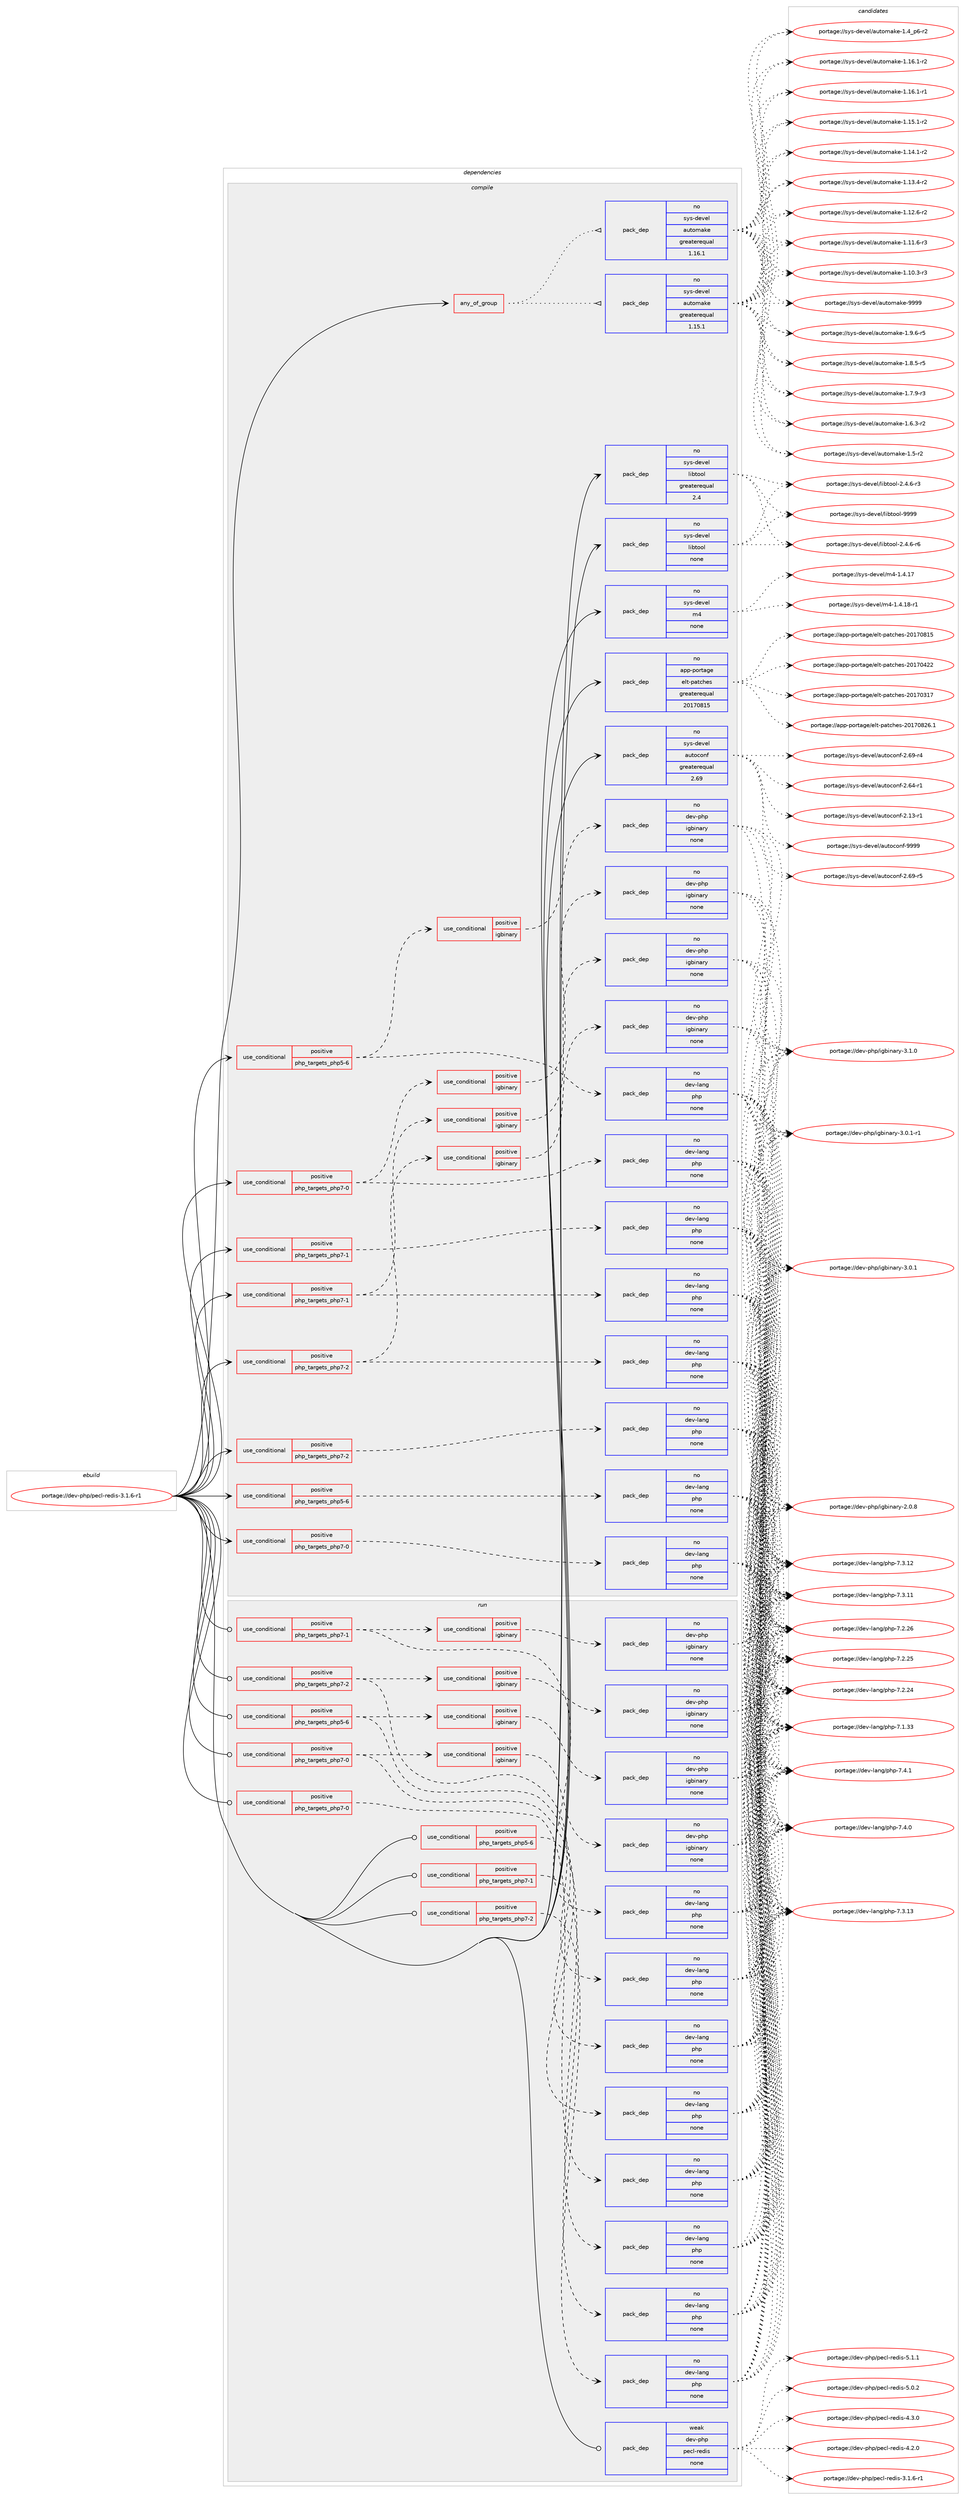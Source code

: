 digraph prolog {

# *************
# Graph options
# *************

newrank=true;
concentrate=true;
compound=true;
graph [rankdir=LR,fontname=Helvetica,fontsize=10,ranksep=1.5];#, ranksep=2.5, nodesep=0.2];
edge  [arrowhead=vee];
node  [fontname=Helvetica,fontsize=10];

# **********
# The ebuild
# **********

subgraph cluster_leftcol {
color=gray;
label=<<i>ebuild</i>>;
id [label="portage://dev-php/pecl-redis-3.1.6-r1", color=red, width=4, href="../dev-php/pecl-redis-3.1.6-r1.svg"];
}

# ****************
# The dependencies
# ****************

subgraph cluster_midcol {
color=gray;
label=<<i>dependencies</i>>;
subgraph cluster_compile {
fillcolor="#eeeeee";
style=filled;
label=<<i>compile</i>>;
subgraph any4801 {
dependency475379 [label=<<TABLE BORDER="0" CELLBORDER="1" CELLSPACING="0" CELLPADDING="4"><TR><TD CELLPADDING="10">any_of_group</TD></TR></TABLE>>, shape=none, color=red];subgraph pack350129 {
dependency475380 [label=<<TABLE BORDER="0" CELLBORDER="1" CELLSPACING="0" CELLPADDING="4" WIDTH="220"><TR><TD ROWSPAN="6" CELLPADDING="30">pack_dep</TD></TR><TR><TD WIDTH="110">no</TD></TR><TR><TD>sys-devel</TD></TR><TR><TD>automake</TD></TR><TR><TD>greaterequal</TD></TR><TR><TD>1.16.1</TD></TR></TABLE>>, shape=none, color=blue];
}
dependency475379:e -> dependency475380:w [weight=20,style="dotted",arrowhead="oinv"];
subgraph pack350130 {
dependency475381 [label=<<TABLE BORDER="0" CELLBORDER="1" CELLSPACING="0" CELLPADDING="4" WIDTH="220"><TR><TD ROWSPAN="6" CELLPADDING="30">pack_dep</TD></TR><TR><TD WIDTH="110">no</TD></TR><TR><TD>sys-devel</TD></TR><TR><TD>automake</TD></TR><TR><TD>greaterequal</TD></TR><TR><TD>1.15.1</TD></TR></TABLE>>, shape=none, color=blue];
}
dependency475379:e -> dependency475381:w [weight=20,style="dotted",arrowhead="oinv"];
}
id:e -> dependency475379:w [weight=20,style="solid",arrowhead="vee"];
subgraph cond120224 {
dependency475382 [label=<<TABLE BORDER="0" CELLBORDER="1" CELLSPACING="0" CELLPADDING="4"><TR><TD ROWSPAN="3" CELLPADDING="10">use_conditional</TD></TR><TR><TD>positive</TD></TR><TR><TD>php_targets_php5-6</TD></TR></TABLE>>, shape=none, color=red];
subgraph pack350131 {
dependency475383 [label=<<TABLE BORDER="0" CELLBORDER="1" CELLSPACING="0" CELLPADDING="4" WIDTH="220"><TR><TD ROWSPAN="6" CELLPADDING="30">pack_dep</TD></TR><TR><TD WIDTH="110">no</TD></TR><TR><TD>dev-lang</TD></TR><TR><TD>php</TD></TR><TR><TD>none</TD></TR><TR><TD></TD></TR></TABLE>>, shape=none, color=blue];
}
dependency475382:e -> dependency475383:w [weight=20,style="dashed",arrowhead="vee"];
}
id:e -> dependency475382:w [weight=20,style="solid",arrowhead="vee"];
subgraph cond120225 {
dependency475384 [label=<<TABLE BORDER="0" CELLBORDER="1" CELLSPACING="0" CELLPADDING="4"><TR><TD ROWSPAN="3" CELLPADDING="10">use_conditional</TD></TR><TR><TD>positive</TD></TR><TR><TD>php_targets_php5-6</TD></TR></TABLE>>, shape=none, color=red];
subgraph pack350132 {
dependency475385 [label=<<TABLE BORDER="0" CELLBORDER="1" CELLSPACING="0" CELLPADDING="4" WIDTH="220"><TR><TD ROWSPAN="6" CELLPADDING="30">pack_dep</TD></TR><TR><TD WIDTH="110">no</TD></TR><TR><TD>dev-lang</TD></TR><TR><TD>php</TD></TR><TR><TD>none</TD></TR><TR><TD></TD></TR></TABLE>>, shape=none, color=blue];
}
dependency475384:e -> dependency475385:w [weight=20,style="dashed",arrowhead="vee"];
subgraph cond120226 {
dependency475386 [label=<<TABLE BORDER="0" CELLBORDER="1" CELLSPACING="0" CELLPADDING="4"><TR><TD ROWSPAN="3" CELLPADDING="10">use_conditional</TD></TR><TR><TD>positive</TD></TR><TR><TD>igbinary</TD></TR></TABLE>>, shape=none, color=red];
subgraph pack350133 {
dependency475387 [label=<<TABLE BORDER="0" CELLBORDER="1" CELLSPACING="0" CELLPADDING="4" WIDTH="220"><TR><TD ROWSPAN="6" CELLPADDING="30">pack_dep</TD></TR><TR><TD WIDTH="110">no</TD></TR><TR><TD>dev-php</TD></TR><TR><TD>igbinary</TD></TR><TR><TD>none</TD></TR><TR><TD></TD></TR></TABLE>>, shape=none, color=blue];
}
dependency475386:e -> dependency475387:w [weight=20,style="dashed",arrowhead="vee"];
}
dependency475384:e -> dependency475386:w [weight=20,style="dashed",arrowhead="vee"];
}
id:e -> dependency475384:w [weight=20,style="solid",arrowhead="vee"];
subgraph cond120227 {
dependency475388 [label=<<TABLE BORDER="0" CELLBORDER="1" CELLSPACING="0" CELLPADDING="4"><TR><TD ROWSPAN="3" CELLPADDING="10">use_conditional</TD></TR><TR><TD>positive</TD></TR><TR><TD>php_targets_php7-0</TD></TR></TABLE>>, shape=none, color=red];
subgraph pack350134 {
dependency475389 [label=<<TABLE BORDER="0" CELLBORDER="1" CELLSPACING="0" CELLPADDING="4" WIDTH="220"><TR><TD ROWSPAN="6" CELLPADDING="30">pack_dep</TD></TR><TR><TD WIDTH="110">no</TD></TR><TR><TD>dev-lang</TD></TR><TR><TD>php</TD></TR><TR><TD>none</TD></TR><TR><TD></TD></TR></TABLE>>, shape=none, color=blue];
}
dependency475388:e -> dependency475389:w [weight=20,style="dashed",arrowhead="vee"];
}
id:e -> dependency475388:w [weight=20,style="solid",arrowhead="vee"];
subgraph cond120228 {
dependency475390 [label=<<TABLE BORDER="0" CELLBORDER="1" CELLSPACING="0" CELLPADDING="4"><TR><TD ROWSPAN="3" CELLPADDING="10">use_conditional</TD></TR><TR><TD>positive</TD></TR><TR><TD>php_targets_php7-0</TD></TR></TABLE>>, shape=none, color=red];
subgraph pack350135 {
dependency475391 [label=<<TABLE BORDER="0" CELLBORDER="1" CELLSPACING="0" CELLPADDING="4" WIDTH="220"><TR><TD ROWSPAN="6" CELLPADDING="30">pack_dep</TD></TR><TR><TD WIDTH="110">no</TD></TR><TR><TD>dev-lang</TD></TR><TR><TD>php</TD></TR><TR><TD>none</TD></TR><TR><TD></TD></TR></TABLE>>, shape=none, color=blue];
}
dependency475390:e -> dependency475391:w [weight=20,style="dashed",arrowhead="vee"];
subgraph cond120229 {
dependency475392 [label=<<TABLE BORDER="0" CELLBORDER="1" CELLSPACING="0" CELLPADDING="4"><TR><TD ROWSPAN="3" CELLPADDING="10">use_conditional</TD></TR><TR><TD>positive</TD></TR><TR><TD>igbinary</TD></TR></TABLE>>, shape=none, color=red];
subgraph pack350136 {
dependency475393 [label=<<TABLE BORDER="0" CELLBORDER="1" CELLSPACING="0" CELLPADDING="4" WIDTH="220"><TR><TD ROWSPAN="6" CELLPADDING="30">pack_dep</TD></TR><TR><TD WIDTH="110">no</TD></TR><TR><TD>dev-php</TD></TR><TR><TD>igbinary</TD></TR><TR><TD>none</TD></TR><TR><TD></TD></TR></TABLE>>, shape=none, color=blue];
}
dependency475392:e -> dependency475393:w [weight=20,style="dashed",arrowhead="vee"];
}
dependency475390:e -> dependency475392:w [weight=20,style="dashed",arrowhead="vee"];
}
id:e -> dependency475390:w [weight=20,style="solid",arrowhead="vee"];
subgraph cond120230 {
dependency475394 [label=<<TABLE BORDER="0" CELLBORDER="1" CELLSPACING="0" CELLPADDING="4"><TR><TD ROWSPAN="3" CELLPADDING="10">use_conditional</TD></TR><TR><TD>positive</TD></TR><TR><TD>php_targets_php7-1</TD></TR></TABLE>>, shape=none, color=red];
subgraph pack350137 {
dependency475395 [label=<<TABLE BORDER="0" CELLBORDER="1" CELLSPACING="0" CELLPADDING="4" WIDTH="220"><TR><TD ROWSPAN="6" CELLPADDING="30">pack_dep</TD></TR><TR><TD WIDTH="110">no</TD></TR><TR><TD>dev-lang</TD></TR><TR><TD>php</TD></TR><TR><TD>none</TD></TR><TR><TD></TD></TR></TABLE>>, shape=none, color=blue];
}
dependency475394:e -> dependency475395:w [weight=20,style="dashed",arrowhead="vee"];
}
id:e -> dependency475394:w [weight=20,style="solid",arrowhead="vee"];
subgraph cond120231 {
dependency475396 [label=<<TABLE BORDER="0" CELLBORDER="1" CELLSPACING="0" CELLPADDING="4"><TR><TD ROWSPAN="3" CELLPADDING="10">use_conditional</TD></TR><TR><TD>positive</TD></TR><TR><TD>php_targets_php7-1</TD></TR></TABLE>>, shape=none, color=red];
subgraph pack350138 {
dependency475397 [label=<<TABLE BORDER="0" CELLBORDER="1" CELLSPACING="0" CELLPADDING="4" WIDTH="220"><TR><TD ROWSPAN="6" CELLPADDING="30">pack_dep</TD></TR><TR><TD WIDTH="110">no</TD></TR><TR><TD>dev-lang</TD></TR><TR><TD>php</TD></TR><TR><TD>none</TD></TR><TR><TD></TD></TR></TABLE>>, shape=none, color=blue];
}
dependency475396:e -> dependency475397:w [weight=20,style="dashed",arrowhead="vee"];
subgraph cond120232 {
dependency475398 [label=<<TABLE BORDER="0" CELLBORDER="1" CELLSPACING="0" CELLPADDING="4"><TR><TD ROWSPAN="3" CELLPADDING="10">use_conditional</TD></TR><TR><TD>positive</TD></TR><TR><TD>igbinary</TD></TR></TABLE>>, shape=none, color=red];
subgraph pack350139 {
dependency475399 [label=<<TABLE BORDER="0" CELLBORDER="1" CELLSPACING="0" CELLPADDING="4" WIDTH="220"><TR><TD ROWSPAN="6" CELLPADDING="30">pack_dep</TD></TR><TR><TD WIDTH="110">no</TD></TR><TR><TD>dev-php</TD></TR><TR><TD>igbinary</TD></TR><TR><TD>none</TD></TR><TR><TD></TD></TR></TABLE>>, shape=none, color=blue];
}
dependency475398:e -> dependency475399:w [weight=20,style="dashed",arrowhead="vee"];
}
dependency475396:e -> dependency475398:w [weight=20,style="dashed",arrowhead="vee"];
}
id:e -> dependency475396:w [weight=20,style="solid",arrowhead="vee"];
subgraph cond120233 {
dependency475400 [label=<<TABLE BORDER="0" CELLBORDER="1" CELLSPACING="0" CELLPADDING="4"><TR><TD ROWSPAN="3" CELLPADDING="10">use_conditional</TD></TR><TR><TD>positive</TD></TR><TR><TD>php_targets_php7-2</TD></TR></TABLE>>, shape=none, color=red];
subgraph pack350140 {
dependency475401 [label=<<TABLE BORDER="0" CELLBORDER="1" CELLSPACING="0" CELLPADDING="4" WIDTH="220"><TR><TD ROWSPAN="6" CELLPADDING="30">pack_dep</TD></TR><TR><TD WIDTH="110">no</TD></TR><TR><TD>dev-lang</TD></TR><TR><TD>php</TD></TR><TR><TD>none</TD></TR><TR><TD></TD></TR></TABLE>>, shape=none, color=blue];
}
dependency475400:e -> dependency475401:w [weight=20,style="dashed",arrowhead="vee"];
}
id:e -> dependency475400:w [weight=20,style="solid",arrowhead="vee"];
subgraph cond120234 {
dependency475402 [label=<<TABLE BORDER="0" CELLBORDER="1" CELLSPACING="0" CELLPADDING="4"><TR><TD ROWSPAN="3" CELLPADDING="10">use_conditional</TD></TR><TR><TD>positive</TD></TR><TR><TD>php_targets_php7-2</TD></TR></TABLE>>, shape=none, color=red];
subgraph pack350141 {
dependency475403 [label=<<TABLE BORDER="0" CELLBORDER="1" CELLSPACING="0" CELLPADDING="4" WIDTH="220"><TR><TD ROWSPAN="6" CELLPADDING="30">pack_dep</TD></TR><TR><TD WIDTH="110">no</TD></TR><TR><TD>dev-lang</TD></TR><TR><TD>php</TD></TR><TR><TD>none</TD></TR><TR><TD></TD></TR></TABLE>>, shape=none, color=blue];
}
dependency475402:e -> dependency475403:w [weight=20,style="dashed",arrowhead="vee"];
subgraph cond120235 {
dependency475404 [label=<<TABLE BORDER="0" CELLBORDER="1" CELLSPACING="0" CELLPADDING="4"><TR><TD ROWSPAN="3" CELLPADDING="10">use_conditional</TD></TR><TR><TD>positive</TD></TR><TR><TD>igbinary</TD></TR></TABLE>>, shape=none, color=red];
subgraph pack350142 {
dependency475405 [label=<<TABLE BORDER="0" CELLBORDER="1" CELLSPACING="0" CELLPADDING="4" WIDTH="220"><TR><TD ROWSPAN="6" CELLPADDING="30">pack_dep</TD></TR><TR><TD WIDTH="110">no</TD></TR><TR><TD>dev-php</TD></TR><TR><TD>igbinary</TD></TR><TR><TD>none</TD></TR><TR><TD></TD></TR></TABLE>>, shape=none, color=blue];
}
dependency475404:e -> dependency475405:w [weight=20,style="dashed",arrowhead="vee"];
}
dependency475402:e -> dependency475404:w [weight=20,style="dashed",arrowhead="vee"];
}
id:e -> dependency475402:w [weight=20,style="solid",arrowhead="vee"];
subgraph pack350143 {
dependency475406 [label=<<TABLE BORDER="0" CELLBORDER="1" CELLSPACING="0" CELLPADDING="4" WIDTH="220"><TR><TD ROWSPAN="6" CELLPADDING="30">pack_dep</TD></TR><TR><TD WIDTH="110">no</TD></TR><TR><TD>app-portage</TD></TR><TR><TD>elt-patches</TD></TR><TR><TD>greaterequal</TD></TR><TR><TD>20170815</TD></TR></TABLE>>, shape=none, color=blue];
}
id:e -> dependency475406:w [weight=20,style="solid",arrowhead="vee"];
subgraph pack350144 {
dependency475407 [label=<<TABLE BORDER="0" CELLBORDER="1" CELLSPACING="0" CELLPADDING="4" WIDTH="220"><TR><TD ROWSPAN="6" CELLPADDING="30">pack_dep</TD></TR><TR><TD WIDTH="110">no</TD></TR><TR><TD>sys-devel</TD></TR><TR><TD>autoconf</TD></TR><TR><TD>greaterequal</TD></TR><TR><TD>2.69</TD></TR></TABLE>>, shape=none, color=blue];
}
id:e -> dependency475407:w [weight=20,style="solid",arrowhead="vee"];
subgraph pack350145 {
dependency475408 [label=<<TABLE BORDER="0" CELLBORDER="1" CELLSPACING="0" CELLPADDING="4" WIDTH="220"><TR><TD ROWSPAN="6" CELLPADDING="30">pack_dep</TD></TR><TR><TD WIDTH="110">no</TD></TR><TR><TD>sys-devel</TD></TR><TR><TD>libtool</TD></TR><TR><TD>greaterequal</TD></TR><TR><TD>2.4</TD></TR></TABLE>>, shape=none, color=blue];
}
id:e -> dependency475408:w [weight=20,style="solid",arrowhead="vee"];
subgraph pack350146 {
dependency475409 [label=<<TABLE BORDER="0" CELLBORDER="1" CELLSPACING="0" CELLPADDING="4" WIDTH="220"><TR><TD ROWSPAN="6" CELLPADDING="30">pack_dep</TD></TR><TR><TD WIDTH="110">no</TD></TR><TR><TD>sys-devel</TD></TR><TR><TD>libtool</TD></TR><TR><TD>none</TD></TR><TR><TD></TD></TR></TABLE>>, shape=none, color=blue];
}
id:e -> dependency475409:w [weight=20,style="solid",arrowhead="vee"];
subgraph pack350147 {
dependency475410 [label=<<TABLE BORDER="0" CELLBORDER="1" CELLSPACING="0" CELLPADDING="4" WIDTH="220"><TR><TD ROWSPAN="6" CELLPADDING="30">pack_dep</TD></TR><TR><TD WIDTH="110">no</TD></TR><TR><TD>sys-devel</TD></TR><TR><TD>m4</TD></TR><TR><TD>none</TD></TR><TR><TD></TD></TR></TABLE>>, shape=none, color=blue];
}
id:e -> dependency475410:w [weight=20,style="solid",arrowhead="vee"];
}
subgraph cluster_compileandrun {
fillcolor="#eeeeee";
style=filled;
label=<<i>compile and run</i>>;
}
subgraph cluster_run {
fillcolor="#eeeeee";
style=filled;
label=<<i>run</i>>;
subgraph cond120236 {
dependency475411 [label=<<TABLE BORDER="0" CELLBORDER="1" CELLSPACING="0" CELLPADDING="4"><TR><TD ROWSPAN="3" CELLPADDING="10">use_conditional</TD></TR><TR><TD>positive</TD></TR><TR><TD>php_targets_php5-6</TD></TR></TABLE>>, shape=none, color=red];
subgraph pack350148 {
dependency475412 [label=<<TABLE BORDER="0" CELLBORDER="1" CELLSPACING="0" CELLPADDING="4" WIDTH="220"><TR><TD ROWSPAN="6" CELLPADDING="30">pack_dep</TD></TR><TR><TD WIDTH="110">no</TD></TR><TR><TD>dev-lang</TD></TR><TR><TD>php</TD></TR><TR><TD>none</TD></TR><TR><TD></TD></TR></TABLE>>, shape=none, color=blue];
}
dependency475411:e -> dependency475412:w [weight=20,style="dashed",arrowhead="vee"];
}
id:e -> dependency475411:w [weight=20,style="solid",arrowhead="odot"];
subgraph cond120237 {
dependency475413 [label=<<TABLE BORDER="0" CELLBORDER="1" CELLSPACING="0" CELLPADDING="4"><TR><TD ROWSPAN="3" CELLPADDING="10">use_conditional</TD></TR><TR><TD>positive</TD></TR><TR><TD>php_targets_php5-6</TD></TR></TABLE>>, shape=none, color=red];
subgraph pack350149 {
dependency475414 [label=<<TABLE BORDER="0" CELLBORDER="1" CELLSPACING="0" CELLPADDING="4" WIDTH="220"><TR><TD ROWSPAN="6" CELLPADDING="30">pack_dep</TD></TR><TR><TD WIDTH="110">no</TD></TR><TR><TD>dev-lang</TD></TR><TR><TD>php</TD></TR><TR><TD>none</TD></TR><TR><TD></TD></TR></TABLE>>, shape=none, color=blue];
}
dependency475413:e -> dependency475414:w [weight=20,style="dashed",arrowhead="vee"];
subgraph cond120238 {
dependency475415 [label=<<TABLE BORDER="0" CELLBORDER="1" CELLSPACING="0" CELLPADDING="4"><TR><TD ROWSPAN="3" CELLPADDING="10">use_conditional</TD></TR><TR><TD>positive</TD></TR><TR><TD>igbinary</TD></TR></TABLE>>, shape=none, color=red];
subgraph pack350150 {
dependency475416 [label=<<TABLE BORDER="0" CELLBORDER="1" CELLSPACING="0" CELLPADDING="4" WIDTH="220"><TR><TD ROWSPAN="6" CELLPADDING="30">pack_dep</TD></TR><TR><TD WIDTH="110">no</TD></TR><TR><TD>dev-php</TD></TR><TR><TD>igbinary</TD></TR><TR><TD>none</TD></TR><TR><TD></TD></TR></TABLE>>, shape=none, color=blue];
}
dependency475415:e -> dependency475416:w [weight=20,style="dashed",arrowhead="vee"];
}
dependency475413:e -> dependency475415:w [weight=20,style="dashed",arrowhead="vee"];
}
id:e -> dependency475413:w [weight=20,style="solid",arrowhead="odot"];
subgraph cond120239 {
dependency475417 [label=<<TABLE BORDER="0" CELLBORDER="1" CELLSPACING="0" CELLPADDING="4"><TR><TD ROWSPAN="3" CELLPADDING="10">use_conditional</TD></TR><TR><TD>positive</TD></TR><TR><TD>php_targets_php7-0</TD></TR></TABLE>>, shape=none, color=red];
subgraph pack350151 {
dependency475418 [label=<<TABLE BORDER="0" CELLBORDER="1" CELLSPACING="0" CELLPADDING="4" WIDTH="220"><TR><TD ROWSPAN="6" CELLPADDING="30">pack_dep</TD></TR><TR><TD WIDTH="110">no</TD></TR><TR><TD>dev-lang</TD></TR><TR><TD>php</TD></TR><TR><TD>none</TD></TR><TR><TD></TD></TR></TABLE>>, shape=none, color=blue];
}
dependency475417:e -> dependency475418:w [weight=20,style="dashed",arrowhead="vee"];
}
id:e -> dependency475417:w [weight=20,style="solid",arrowhead="odot"];
subgraph cond120240 {
dependency475419 [label=<<TABLE BORDER="0" CELLBORDER="1" CELLSPACING="0" CELLPADDING="4"><TR><TD ROWSPAN="3" CELLPADDING="10">use_conditional</TD></TR><TR><TD>positive</TD></TR><TR><TD>php_targets_php7-0</TD></TR></TABLE>>, shape=none, color=red];
subgraph pack350152 {
dependency475420 [label=<<TABLE BORDER="0" CELLBORDER="1" CELLSPACING="0" CELLPADDING="4" WIDTH="220"><TR><TD ROWSPAN="6" CELLPADDING="30">pack_dep</TD></TR><TR><TD WIDTH="110">no</TD></TR><TR><TD>dev-lang</TD></TR><TR><TD>php</TD></TR><TR><TD>none</TD></TR><TR><TD></TD></TR></TABLE>>, shape=none, color=blue];
}
dependency475419:e -> dependency475420:w [weight=20,style="dashed",arrowhead="vee"];
subgraph cond120241 {
dependency475421 [label=<<TABLE BORDER="0" CELLBORDER="1" CELLSPACING="0" CELLPADDING="4"><TR><TD ROWSPAN="3" CELLPADDING="10">use_conditional</TD></TR><TR><TD>positive</TD></TR><TR><TD>igbinary</TD></TR></TABLE>>, shape=none, color=red];
subgraph pack350153 {
dependency475422 [label=<<TABLE BORDER="0" CELLBORDER="1" CELLSPACING="0" CELLPADDING="4" WIDTH="220"><TR><TD ROWSPAN="6" CELLPADDING="30">pack_dep</TD></TR><TR><TD WIDTH="110">no</TD></TR><TR><TD>dev-php</TD></TR><TR><TD>igbinary</TD></TR><TR><TD>none</TD></TR><TR><TD></TD></TR></TABLE>>, shape=none, color=blue];
}
dependency475421:e -> dependency475422:w [weight=20,style="dashed",arrowhead="vee"];
}
dependency475419:e -> dependency475421:w [weight=20,style="dashed",arrowhead="vee"];
}
id:e -> dependency475419:w [weight=20,style="solid",arrowhead="odot"];
subgraph cond120242 {
dependency475423 [label=<<TABLE BORDER="0" CELLBORDER="1" CELLSPACING="0" CELLPADDING="4"><TR><TD ROWSPAN="3" CELLPADDING="10">use_conditional</TD></TR><TR><TD>positive</TD></TR><TR><TD>php_targets_php7-1</TD></TR></TABLE>>, shape=none, color=red];
subgraph pack350154 {
dependency475424 [label=<<TABLE BORDER="0" CELLBORDER="1" CELLSPACING="0" CELLPADDING="4" WIDTH="220"><TR><TD ROWSPAN="6" CELLPADDING="30">pack_dep</TD></TR><TR><TD WIDTH="110">no</TD></TR><TR><TD>dev-lang</TD></TR><TR><TD>php</TD></TR><TR><TD>none</TD></TR><TR><TD></TD></TR></TABLE>>, shape=none, color=blue];
}
dependency475423:e -> dependency475424:w [weight=20,style="dashed",arrowhead="vee"];
}
id:e -> dependency475423:w [weight=20,style="solid",arrowhead="odot"];
subgraph cond120243 {
dependency475425 [label=<<TABLE BORDER="0" CELLBORDER="1" CELLSPACING="0" CELLPADDING="4"><TR><TD ROWSPAN="3" CELLPADDING="10">use_conditional</TD></TR><TR><TD>positive</TD></TR><TR><TD>php_targets_php7-1</TD></TR></TABLE>>, shape=none, color=red];
subgraph pack350155 {
dependency475426 [label=<<TABLE BORDER="0" CELLBORDER="1" CELLSPACING="0" CELLPADDING="4" WIDTH="220"><TR><TD ROWSPAN="6" CELLPADDING="30">pack_dep</TD></TR><TR><TD WIDTH="110">no</TD></TR><TR><TD>dev-lang</TD></TR><TR><TD>php</TD></TR><TR><TD>none</TD></TR><TR><TD></TD></TR></TABLE>>, shape=none, color=blue];
}
dependency475425:e -> dependency475426:w [weight=20,style="dashed",arrowhead="vee"];
subgraph cond120244 {
dependency475427 [label=<<TABLE BORDER="0" CELLBORDER="1" CELLSPACING="0" CELLPADDING="4"><TR><TD ROWSPAN="3" CELLPADDING="10">use_conditional</TD></TR><TR><TD>positive</TD></TR><TR><TD>igbinary</TD></TR></TABLE>>, shape=none, color=red];
subgraph pack350156 {
dependency475428 [label=<<TABLE BORDER="0" CELLBORDER="1" CELLSPACING="0" CELLPADDING="4" WIDTH="220"><TR><TD ROWSPAN="6" CELLPADDING="30">pack_dep</TD></TR><TR><TD WIDTH="110">no</TD></TR><TR><TD>dev-php</TD></TR><TR><TD>igbinary</TD></TR><TR><TD>none</TD></TR><TR><TD></TD></TR></TABLE>>, shape=none, color=blue];
}
dependency475427:e -> dependency475428:w [weight=20,style="dashed",arrowhead="vee"];
}
dependency475425:e -> dependency475427:w [weight=20,style="dashed",arrowhead="vee"];
}
id:e -> dependency475425:w [weight=20,style="solid",arrowhead="odot"];
subgraph cond120245 {
dependency475429 [label=<<TABLE BORDER="0" CELLBORDER="1" CELLSPACING="0" CELLPADDING="4"><TR><TD ROWSPAN="3" CELLPADDING="10">use_conditional</TD></TR><TR><TD>positive</TD></TR><TR><TD>php_targets_php7-2</TD></TR></TABLE>>, shape=none, color=red];
subgraph pack350157 {
dependency475430 [label=<<TABLE BORDER="0" CELLBORDER="1" CELLSPACING="0" CELLPADDING="4" WIDTH="220"><TR><TD ROWSPAN="6" CELLPADDING="30">pack_dep</TD></TR><TR><TD WIDTH="110">no</TD></TR><TR><TD>dev-lang</TD></TR><TR><TD>php</TD></TR><TR><TD>none</TD></TR><TR><TD></TD></TR></TABLE>>, shape=none, color=blue];
}
dependency475429:e -> dependency475430:w [weight=20,style="dashed",arrowhead="vee"];
}
id:e -> dependency475429:w [weight=20,style="solid",arrowhead="odot"];
subgraph cond120246 {
dependency475431 [label=<<TABLE BORDER="0" CELLBORDER="1" CELLSPACING="0" CELLPADDING="4"><TR><TD ROWSPAN="3" CELLPADDING="10">use_conditional</TD></TR><TR><TD>positive</TD></TR><TR><TD>php_targets_php7-2</TD></TR></TABLE>>, shape=none, color=red];
subgraph pack350158 {
dependency475432 [label=<<TABLE BORDER="0" CELLBORDER="1" CELLSPACING="0" CELLPADDING="4" WIDTH="220"><TR><TD ROWSPAN="6" CELLPADDING="30">pack_dep</TD></TR><TR><TD WIDTH="110">no</TD></TR><TR><TD>dev-lang</TD></TR><TR><TD>php</TD></TR><TR><TD>none</TD></TR><TR><TD></TD></TR></TABLE>>, shape=none, color=blue];
}
dependency475431:e -> dependency475432:w [weight=20,style="dashed",arrowhead="vee"];
subgraph cond120247 {
dependency475433 [label=<<TABLE BORDER="0" CELLBORDER="1" CELLSPACING="0" CELLPADDING="4"><TR><TD ROWSPAN="3" CELLPADDING="10">use_conditional</TD></TR><TR><TD>positive</TD></TR><TR><TD>igbinary</TD></TR></TABLE>>, shape=none, color=red];
subgraph pack350159 {
dependency475434 [label=<<TABLE BORDER="0" CELLBORDER="1" CELLSPACING="0" CELLPADDING="4" WIDTH="220"><TR><TD ROWSPAN="6" CELLPADDING="30">pack_dep</TD></TR><TR><TD WIDTH="110">no</TD></TR><TR><TD>dev-php</TD></TR><TR><TD>igbinary</TD></TR><TR><TD>none</TD></TR><TR><TD></TD></TR></TABLE>>, shape=none, color=blue];
}
dependency475433:e -> dependency475434:w [weight=20,style="dashed",arrowhead="vee"];
}
dependency475431:e -> dependency475433:w [weight=20,style="dashed",arrowhead="vee"];
}
id:e -> dependency475431:w [weight=20,style="solid",arrowhead="odot"];
subgraph pack350160 {
dependency475435 [label=<<TABLE BORDER="0" CELLBORDER="1" CELLSPACING="0" CELLPADDING="4" WIDTH="220"><TR><TD ROWSPAN="6" CELLPADDING="30">pack_dep</TD></TR><TR><TD WIDTH="110">weak</TD></TR><TR><TD>dev-php</TD></TR><TR><TD>pecl-redis</TD></TR><TR><TD>none</TD></TR><TR><TD></TD></TR></TABLE>>, shape=none, color=blue];
}
id:e -> dependency475435:w [weight=20,style="solid",arrowhead="odot"];
}
}

# **************
# The candidates
# **************

subgraph cluster_choices {
rank=same;
color=gray;
label=<<i>candidates</i>>;

subgraph choice350129 {
color=black;
nodesep=1;
choice115121115451001011181011084797117116111109971071014557575757 [label="portage://sys-devel/automake-9999", color=red, width=4,href="../sys-devel/automake-9999.svg"];
choice115121115451001011181011084797117116111109971071014549465746544511453 [label="portage://sys-devel/automake-1.9.6-r5", color=red, width=4,href="../sys-devel/automake-1.9.6-r5.svg"];
choice115121115451001011181011084797117116111109971071014549465646534511453 [label="portage://sys-devel/automake-1.8.5-r5", color=red, width=4,href="../sys-devel/automake-1.8.5-r5.svg"];
choice115121115451001011181011084797117116111109971071014549465546574511451 [label="portage://sys-devel/automake-1.7.9-r3", color=red, width=4,href="../sys-devel/automake-1.7.9-r3.svg"];
choice115121115451001011181011084797117116111109971071014549465446514511450 [label="portage://sys-devel/automake-1.6.3-r2", color=red, width=4,href="../sys-devel/automake-1.6.3-r2.svg"];
choice11512111545100101118101108479711711611110997107101454946534511450 [label="portage://sys-devel/automake-1.5-r2", color=red, width=4,href="../sys-devel/automake-1.5-r2.svg"];
choice115121115451001011181011084797117116111109971071014549465295112544511450 [label="portage://sys-devel/automake-1.4_p6-r2", color=red, width=4,href="../sys-devel/automake-1.4_p6-r2.svg"];
choice11512111545100101118101108479711711611110997107101454946495446494511450 [label="portage://sys-devel/automake-1.16.1-r2", color=red, width=4,href="../sys-devel/automake-1.16.1-r2.svg"];
choice11512111545100101118101108479711711611110997107101454946495446494511449 [label="portage://sys-devel/automake-1.16.1-r1", color=red, width=4,href="../sys-devel/automake-1.16.1-r1.svg"];
choice11512111545100101118101108479711711611110997107101454946495346494511450 [label="portage://sys-devel/automake-1.15.1-r2", color=red, width=4,href="../sys-devel/automake-1.15.1-r2.svg"];
choice11512111545100101118101108479711711611110997107101454946495246494511450 [label="portage://sys-devel/automake-1.14.1-r2", color=red, width=4,href="../sys-devel/automake-1.14.1-r2.svg"];
choice11512111545100101118101108479711711611110997107101454946495146524511450 [label="portage://sys-devel/automake-1.13.4-r2", color=red, width=4,href="../sys-devel/automake-1.13.4-r2.svg"];
choice11512111545100101118101108479711711611110997107101454946495046544511450 [label="portage://sys-devel/automake-1.12.6-r2", color=red, width=4,href="../sys-devel/automake-1.12.6-r2.svg"];
choice11512111545100101118101108479711711611110997107101454946494946544511451 [label="portage://sys-devel/automake-1.11.6-r3", color=red, width=4,href="../sys-devel/automake-1.11.6-r3.svg"];
choice11512111545100101118101108479711711611110997107101454946494846514511451 [label="portage://sys-devel/automake-1.10.3-r3", color=red, width=4,href="../sys-devel/automake-1.10.3-r3.svg"];
dependency475380:e -> choice115121115451001011181011084797117116111109971071014557575757:w [style=dotted,weight="100"];
dependency475380:e -> choice115121115451001011181011084797117116111109971071014549465746544511453:w [style=dotted,weight="100"];
dependency475380:e -> choice115121115451001011181011084797117116111109971071014549465646534511453:w [style=dotted,weight="100"];
dependency475380:e -> choice115121115451001011181011084797117116111109971071014549465546574511451:w [style=dotted,weight="100"];
dependency475380:e -> choice115121115451001011181011084797117116111109971071014549465446514511450:w [style=dotted,weight="100"];
dependency475380:e -> choice11512111545100101118101108479711711611110997107101454946534511450:w [style=dotted,weight="100"];
dependency475380:e -> choice115121115451001011181011084797117116111109971071014549465295112544511450:w [style=dotted,weight="100"];
dependency475380:e -> choice11512111545100101118101108479711711611110997107101454946495446494511450:w [style=dotted,weight="100"];
dependency475380:e -> choice11512111545100101118101108479711711611110997107101454946495446494511449:w [style=dotted,weight="100"];
dependency475380:e -> choice11512111545100101118101108479711711611110997107101454946495346494511450:w [style=dotted,weight="100"];
dependency475380:e -> choice11512111545100101118101108479711711611110997107101454946495246494511450:w [style=dotted,weight="100"];
dependency475380:e -> choice11512111545100101118101108479711711611110997107101454946495146524511450:w [style=dotted,weight="100"];
dependency475380:e -> choice11512111545100101118101108479711711611110997107101454946495046544511450:w [style=dotted,weight="100"];
dependency475380:e -> choice11512111545100101118101108479711711611110997107101454946494946544511451:w [style=dotted,weight="100"];
dependency475380:e -> choice11512111545100101118101108479711711611110997107101454946494846514511451:w [style=dotted,weight="100"];
}
subgraph choice350130 {
color=black;
nodesep=1;
choice115121115451001011181011084797117116111109971071014557575757 [label="portage://sys-devel/automake-9999", color=red, width=4,href="../sys-devel/automake-9999.svg"];
choice115121115451001011181011084797117116111109971071014549465746544511453 [label="portage://sys-devel/automake-1.9.6-r5", color=red, width=4,href="../sys-devel/automake-1.9.6-r5.svg"];
choice115121115451001011181011084797117116111109971071014549465646534511453 [label="portage://sys-devel/automake-1.8.5-r5", color=red, width=4,href="../sys-devel/automake-1.8.5-r5.svg"];
choice115121115451001011181011084797117116111109971071014549465546574511451 [label="portage://sys-devel/automake-1.7.9-r3", color=red, width=4,href="../sys-devel/automake-1.7.9-r3.svg"];
choice115121115451001011181011084797117116111109971071014549465446514511450 [label="portage://sys-devel/automake-1.6.3-r2", color=red, width=4,href="../sys-devel/automake-1.6.3-r2.svg"];
choice11512111545100101118101108479711711611110997107101454946534511450 [label="portage://sys-devel/automake-1.5-r2", color=red, width=4,href="../sys-devel/automake-1.5-r2.svg"];
choice115121115451001011181011084797117116111109971071014549465295112544511450 [label="portage://sys-devel/automake-1.4_p6-r2", color=red, width=4,href="../sys-devel/automake-1.4_p6-r2.svg"];
choice11512111545100101118101108479711711611110997107101454946495446494511450 [label="portage://sys-devel/automake-1.16.1-r2", color=red, width=4,href="../sys-devel/automake-1.16.1-r2.svg"];
choice11512111545100101118101108479711711611110997107101454946495446494511449 [label="portage://sys-devel/automake-1.16.1-r1", color=red, width=4,href="../sys-devel/automake-1.16.1-r1.svg"];
choice11512111545100101118101108479711711611110997107101454946495346494511450 [label="portage://sys-devel/automake-1.15.1-r2", color=red, width=4,href="../sys-devel/automake-1.15.1-r2.svg"];
choice11512111545100101118101108479711711611110997107101454946495246494511450 [label="portage://sys-devel/automake-1.14.1-r2", color=red, width=4,href="../sys-devel/automake-1.14.1-r2.svg"];
choice11512111545100101118101108479711711611110997107101454946495146524511450 [label="portage://sys-devel/automake-1.13.4-r2", color=red, width=4,href="../sys-devel/automake-1.13.4-r2.svg"];
choice11512111545100101118101108479711711611110997107101454946495046544511450 [label="portage://sys-devel/automake-1.12.6-r2", color=red, width=4,href="../sys-devel/automake-1.12.6-r2.svg"];
choice11512111545100101118101108479711711611110997107101454946494946544511451 [label="portage://sys-devel/automake-1.11.6-r3", color=red, width=4,href="../sys-devel/automake-1.11.6-r3.svg"];
choice11512111545100101118101108479711711611110997107101454946494846514511451 [label="portage://sys-devel/automake-1.10.3-r3", color=red, width=4,href="../sys-devel/automake-1.10.3-r3.svg"];
dependency475381:e -> choice115121115451001011181011084797117116111109971071014557575757:w [style=dotted,weight="100"];
dependency475381:e -> choice115121115451001011181011084797117116111109971071014549465746544511453:w [style=dotted,weight="100"];
dependency475381:e -> choice115121115451001011181011084797117116111109971071014549465646534511453:w [style=dotted,weight="100"];
dependency475381:e -> choice115121115451001011181011084797117116111109971071014549465546574511451:w [style=dotted,weight="100"];
dependency475381:e -> choice115121115451001011181011084797117116111109971071014549465446514511450:w [style=dotted,weight="100"];
dependency475381:e -> choice11512111545100101118101108479711711611110997107101454946534511450:w [style=dotted,weight="100"];
dependency475381:e -> choice115121115451001011181011084797117116111109971071014549465295112544511450:w [style=dotted,weight="100"];
dependency475381:e -> choice11512111545100101118101108479711711611110997107101454946495446494511450:w [style=dotted,weight="100"];
dependency475381:e -> choice11512111545100101118101108479711711611110997107101454946495446494511449:w [style=dotted,weight="100"];
dependency475381:e -> choice11512111545100101118101108479711711611110997107101454946495346494511450:w [style=dotted,weight="100"];
dependency475381:e -> choice11512111545100101118101108479711711611110997107101454946495246494511450:w [style=dotted,weight="100"];
dependency475381:e -> choice11512111545100101118101108479711711611110997107101454946495146524511450:w [style=dotted,weight="100"];
dependency475381:e -> choice11512111545100101118101108479711711611110997107101454946495046544511450:w [style=dotted,weight="100"];
dependency475381:e -> choice11512111545100101118101108479711711611110997107101454946494946544511451:w [style=dotted,weight="100"];
dependency475381:e -> choice11512111545100101118101108479711711611110997107101454946494846514511451:w [style=dotted,weight="100"];
}
subgraph choice350131 {
color=black;
nodesep=1;
choice100101118451089711010347112104112455546524649 [label="portage://dev-lang/php-7.4.1", color=red, width=4,href="../dev-lang/php-7.4.1.svg"];
choice100101118451089711010347112104112455546524648 [label="portage://dev-lang/php-7.4.0", color=red, width=4,href="../dev-lang/php-7.4.0.svg"];
choice10010111845108971101034711210411245554651464951 [label="portage://dev-lang/php-7.3.13", color=red, width=4,href="../dev-lang/php-7.3.13.svg"];
choice10010111845108971101034711210411245554651464950 [label="portage://dev-lang/php-7.3.12", color=red, width=4,href="../dev-lang/php-7.3.12.svg"];
choice10010111845108971101034711210411245554651464949 [label="portage://dev-lang/php-7.3.11", color=red, width=4,href="../dev-lang/php-7.3.11.svg"];
choice10010111845108971101034711210411245554650465054 [label="portage://dev-lang/php-7.2.26", color=red, width=4,href="../dev-lang/php-7.2.26.svg"];
choice10010111845108971101034711210411245554650465053 [label="portage://dev-lang/php-7.2.25", color=red, width=4,href="../dev-lang/php-7.2.25.svg"];
choice10010111845108971101034711210411245554650465052 [label="portage://dev-lang/php-7.2.24", color=red, width=4,href="../dev-lang/php-7.2.24.svg"];
choice10010111845108971101034711210411245554649465151 [label="portage://dev-lang/php-7.1.33", color=red, width=4,href="../dev-lang/php-7.1.33.svg"];
dependency475383:e -> choice100101118451089711010347112104112455546524649:w [style=dotted,weight="100"];
dependency475383:e -> choice100101118451089711010347112104112455546524648:w [style=dotted,weight="100"];
dependency475383:e -> choice10010111845108971101034711210411245554651464951:w [style=dotted,weight="100"];
dependency475383:e -> choice10010111845108971101034711210411245554651464950:w [style=dotted,weight="100"];
dependency475383:e -> choice10010111845108971101034711210411245554651464949:w [style=dotted,weight="100"];
dependency475383:e -> choice10010111845108971101034711210411245554650465054:w [style=dotted,weight="100"];
dependency475383:e -> choice10010111845108971101034711210411245554650465053:w [style=dotted,weight="100"];
dependency475383:e -> choice10010111845108971101034711210411245554650465052:w [style=dotted,weight="100"];
dependency475383:e -> choice10010111845108971101034711210411245554649465151:w [style=dotted,weight="100"];
}
subgraph choice350132 {
color=black;
nodesep=1;
choice100101118451089711010347112104112455546524649 [label="portage://dev-lang/php-7.4.1", color=red, width=4,href="../dev-lang/php-7.4.1.svg"];
choice100101118451089711010347112104112455546524648 [label="portage://dev-lang/php-7.4.0", color=red, width=4,href="../dev-lang/php-7.4.0.svg"];
choice10010111845108971101034711210411245554651464951 [label="portage://dev-lang/php-7.3.13", color=red, width=4,href="../dev-lang/php-7.3.13.svg"];
choice10010111845108971101034711210411245554651464950 [label="portage://dev-lang/php-7.3.12", color=red, width=4,href="../dev-lang/php-7.3.12.svg"];
choice10010111845108971101034711210411245554651464949 [label="portage://dev-lang/php-7.3.11", color=red, width=4,href="../dev-lang/php-7.3.11.svg"];
choice10010111845108971101034711210411245554650465054 [label="portage://dev-lang/php-7.2.26", color=red, width=4,href="../dev-lang/php-7.2.26.svg"];
choice10010111845108971101034711210411245554650465053 [label="portage://dev-lang/php-7.2.25", color=red, width=4,href="../dev-lang/php-7.2.25.svg"];
choice10010111845108971101034711210411245554650465052 [label="portage://dev-lang/php-7.2.24", color=red, width=4,href="../dev-lang/php-7.2.24.svg"];
choice10010111845108971101034711210411245554649465151 [label="portage://dev-lang/php-7.1.33", color=red, width=4,href="../dev-lang/php-7.1.33.svg"];
dependency475385:e -> choice100101118451089711010347112104112455546524649:w [style=dotted,weight="100"];
dependency475385:e -> choice100101118451089711010347112104112455546524648:w [style=dotted,weight="100"];
dependency475385:e -> choice10010111845108971101034711210411245554651464951:w [style=dotted,weight="100"];
dependency475385:e -> choice10010111845108971101034711210411245554651464950:w [style=dotted,weight="100"];
dependency475385:e -> choice10010111845108971101034711210411245554651464949:w [style=dotted,weight="100"];
dependency475385:e -> choice10010111845108971101034711210411245554650465054:w [style=dotted,weight="100"];
dependency475385:e -> choice10010111845108971101034711210411245554650465053:w [style=dotted,weight="100"];
dependency475385:e -> choice10010111845108971101034711210411245554650465052:w [style=dotted,weight="100"];
dependency475385:e -> choice10010111845108971101034711210411245554649465151:w [style=dotted,weight="100"];
}
subgraph choice350133 {
color=black;
nodesep=1;
choice10010111845112104112471051039810511097114121455146494648 [label="portage://dev-php/igbinary-3.1.0", color=red, width=4,href="../dev-php/igbinary-3.1.0.svg"];
choice100101118451121041124710510398105110971141214551464846494511449 [label="portage://dev-php/igbinary-3.0.1-r1", color=red, width=4,href="../dev-php/igbinary-3.0.1-r1.svg"];
choice10010111845112104112471051039810511097114121455146484649 [label="portage://dev-php/igbinary-3.0.1", color=red, width=4,href="../dev-php/igbinary-3.0.1.svg"];
choice10010111845112104112471051039810511097114121455046484656 [label="portage://dev-php/igbinary-2.0.8", color=red, width=4,href="../dev-php/igbinary-2.0.8.svg"];
dependency475387:e -> choice10010111845112104112471051039810511097114121455146494648:w [style=dotted,weight="100"];
dependency475387:e -> choice100101118451121041124710510398105110971141214551464846494511449:w [style=dotted,weight="100"];
dependency475387:e -> choice10010111845112104112471051039810511097114121455146484649:w [style=dotted,weight="100"];
dependency475387:e -> choice10010111845112104112471051039810511097114121455046484656:w [style=dotted,weight="100"];
}
subgraph choice350134 {
color=black;
nodesep=1;
choice100101118451089711010347112104112455546524649 [label="portage://dev-lang/php-7.4.1", color=red, width=4,href="../dev-lang/php-7.4.1.svg"];
choice100101118451089711010347112104112455546524648 [label="portage://dev-lang/php-7.4.0", color=red, width=4,href="../dev-lang/php-7.4.0.svg"];
choice10010111845108971101034711210411245554651464951 [label="portage://dev-lang/php-7.3.13", color=red, width=4,href="../dev-lang/php-7.3.13.svg"];
choice10010111845108971101034711210411245554651464950 [label="portage://dev-lang/php-7.3.12", color=red, width=4,href="../dev-lang/php-7.3.12.svg"];
choice10010111845108971101034711210411245554651464949 [label="portage://dev-lang/php-7.3.11", color=red, width=4,href="../dev-lang/php-7.3.11.svg"];
choice10010111845108971101034711210411245554650465054 [label="portage://dev-lang/php-7.2.26", color=red, width=4,href="../dev-lang/php-7.2.26.svg"];
choice10010111845108971101034711210411245554650465053 [label="portage://dev-lang/php-7.2.25", color=red, width=4,href="../dev-lang/php-7.2.25.svg"];
choice10010111845108971101034711210411245554650465052 [label="portage://dev-lang/php-7.2.24", color=red, width=4,href="../dev-lang/php-7.2.24.svg"];
choice10010111845108971101034711210411245554649465151 [label="portage://dev-lang/php-7.1.33", color=red, width=4,href="../dev-lang/php-7.1.33.svg"];
dependency475389:e -> choice100101118451089711010347112104112455546524649:w [style=dotted,weight="100"];
dependency475389:e -> choice100101118451089711010347112104112455546524648:w [style=dotted,weight="100"];
dependency475389:e -> choice10010111845108971101034711210411245554651464951:w [style=dotted,weight="100"];
dependency475389:e -> choice10010111845108971101034711210411245554651464950:w [style=dotted,weight="100"];
dependency475389:e -> choice10010111845108971101034711210411245554651464949:w [style=dotted,weight="100"];
dependency475389:e -> choice10010111845108971101034711210411245554650465054:w [style=dotted,weight="100"];
dependency475389:e -> choice10010111845108971101034711210411245554650465053:w [style=dotted,weight="100"];
dependency475389:e -> choice10010111845108971101034711210411245554650465052:w [style=dotted,weight="100"];
dependency475389:e -> choice10010111845108971101034711210411245554649465151:w [style=dotted,weight="100"];
}
subgraph choice350135 {
color=black;
nodesep=1;
choice100101118451089711010347112104112455546524649 [label="portage://dev-lang/php-7.4.1", color=red, width=4,href="../dev-lang/php-7.4.1.svg"];
choice100101118451089711010347112104112455546524648 [label="portage://dev-lang/php-7.4.0", color=red, width=4,href="../dev-lang/php-7.4.0.svg"];
choice10010111845108971101034711210411245554651464951 [label="portage://dev-lang/php-7.3.13", color=red, width=4,href="../dev-lang/php-7.3.13.svg"];
choice10010111845108971101034711210411245554651464950 [label="portage://dev-lang/php-7.3.12", color=red, width=4,href="../dev-lang/php-7.3.12.svg"];
choice10010111845108971101034711210411245554651464949 [label="portage://dev-lang/php-7.3.11", color=red, width=4,href="../dev-lang/php-7.3.11.svg"];
choice10010111845108971101034711210411245554650465054 [label="portage://dev-lang/php-7.2.26", color=red, width=4,href="../dev-lang/php-7.2.26.svg"];
choice10010111845108971101034711210411245554650465053 [label="portage://dev-lang/php-7.2.25", color=red, width=4,href="../dev-lang/php-7.2.25.svg"];
choice10010111845108971101034711210411245554650465052 [label="portage://dev-lang/php-7.2.24", color=red, width=4,href="../dev-lang/php-7.2.24.svg"];
choice10010111845108971101034711210411245554649465151 [label="portage://dev-lang/php-7.1.33", color=red, width=4,href="../dev-lang/php-7.1.33.svg"];
dependency475391:e -> choice100101118451089711010347112104112455546524649:w [style=dotted,weight="100"];
dependency475391:e -> choice100101118451089711010347112104112455546524648:w [style=dotted,weight="100"];
dependency475391:e -> choice10010111845108971101034711210411245554651464951:w [style=dotted,weight="100"];
dependency475391:e -> choice10010111845108971101034711210411245554651464950:w [style=dotted,weight="100"];
dependency475391:e -> choice10010111845108971101034711210411245554651464949:w [style=dotted,weight="100"];
dependency475391:e -> choice10010111845108971101034711210411245554650465054:w [style=dotted,weight="100"];
dependency475391:e -> choice10010111845108971101034711210411245554650465053:w [style=dotted,weight="100"];
dependency475391:e -> choice10010111845108971101034711210411245554650465052:w [style=dotted,weight="100"];
dependency475391:e -> choice10010111845108971101034711210411245554649465151:w [style=dotted,weight="100"];
}
subgraph choice350136 {
color=black;
nodesep=1;
choice10010111845112104112471051039810511097114121455146494648 [label="portage://dev-php/igbinary-3.1.0", color=red, width=4,href="../dev-php/igbinary-3.1.0.svg"];
choice100101118451121041124710510398105110971141214551464846494511449 [label="portage://dev-php/igbinary-3.0.1-r1", color=red, width=4,href="../dev-php/igbinary-3.0.1-r1.svg"];
choice10010111845112104112471051039810511097114121455146484649 [label="portage://dev-php/igbinary-3.0.1", color=red, width=4,href="../dev-php/igbinary-3.0.1.svg"];
choice10010111845112104112471051039810511097114121455046484656 [label="portage://dev-php/igbinary-2.0.8", color=red, width=4,href="../dev-php/igbinary-2.0.8.svg"];
dependency475393:e -> choice10010111845112104112471051039810511097114121455146494648:w [style=dotted,weight="100"];
dependency475393:e -> choice100101118451121041124710510398105110971141214551464846494511449:w [style=dotted,weight="100"];
dependency475393:e -> choice10010111845112104112471051039810511097114121455146484649:w [style=dotted,weight="100"];
dependency475393:e -> choice10010111845112104112471051039810511097114121455046484656:w [style=dotted,weight="100"];
}
subgraph choice350137 {
color=black;
nodesep=1;
choice100101118451089711010347112104112455546524649 [label="portage://dev-lang/php-7.4.1", color=red, width=4,href="../dev-lang/php-7.4.1.svg"];
choice100101118451089711010347112104112455546524648 [label="portage://dev-lang/php-7.4.0", color=red, width=4,href="../dev-lang/php-7.4.0.svg"];
choice10010111845108971101034711210411245554651464951 [label="portage://dev-lang/php-7.3.13", color=red, width=4,href="../dev-lang/php-7.3.13.svg"];
choice10010111845108971101034711210411245554651464950 [label="portage://dev-lang/php-7.3.12", color=red, width=4,href="../dev-lang/php-7.3.12.svg"];
choice10010111845108971101034711210411245554651464949 [label="portage://dev-lang/php-7.3.11", color=red, width=4,href="../dev-lang/php-7.3.11.svg"];
choice10010111845108971101034711210411245554650465054 [label="portage://dev-lang/php-7.2.26", color=red, width=4,href="../dev-lang/php-7.2.26.svg"];
choice10010111845108971101034711210411245554650465053 [label="portage://dev-lang/php-7.2.25", color=red, width=4,href="../dev-lang/php-7.2.25.svg"];
choice10010111845108971101034711210411245554650465052 [label="portage://dev-lang/php-7.2.24", color=red, width=4,href="../dev-lang/php-7.2.24.svg"];
choice10010111845108971101034711210411245554649465151 [label="portage://dev-lang/php-7.1.33", color=red, width=4,href="../dev-lang/php-7.1.33.svg"];
dependency475395:e -> choice100101118451089711010347112104112455546524649:w [style=dotted,weight="100"];
dependency475395:e -> choice100101118451089711010347112104112455546524648:w [style=dotted,weight="100"];
dependency475395:e -> choice10010111845108971101034711210411245554651464951:w [style=dotted,weight="100"];
dependency475395:e -> choice10010111845108971101034711210411245554651464950:w [style=dotted,weight="100"];
dependency475395:e -> choice10010111845108971101034711210411245554651464949:w [style=dotted,weight="100"];
dependency475395:e -> choice10010111845108971101034711210411245554650465054:w [style=dotted,weight="100"];
dependency475395:e -> choice10010111845108971101034711210411245554650465053:w [style=dotted,weight="100"];
dependency475395:e -> choice10010111845108971101034711210411245554650465052:w [style=dotted,weight="100"];
dependency475395:e -> choice10010111845108971101034711210411245554649465151:w [style=dotted,weight="100"];
}
subgraph choice350138 {
color=black;
nodesep=1;
choice100101118451089711010347112104112455546524649 [label="portage://dev-lang/php-7.4.1", color=red, width=4,href="../dev-lang/php-7.4.1.svg"];
choice100101118451089711010347112104112455546524648 [label="portage://dev-lang/php-7.4.0", color=red, width=4,href="../dev-lang/php-7.4.0.svg"];
choice10010111845108971101034711210411245554651464951 [label="portage://dev-lang/php-7.3.13", color=red, width=4,href="../dev-lang/php-7.3.13.svg"];
choice10010111845108971101034711210411245554651464950 [label="portage://dev-lang/php-7.3.12", color=red, width=4,href="../dev-lang/php-7.3.12.svg"];
choice10010111845108971101034711210411245554651464949 [label="portage://dev-lang/php-7.3.11", color=red, width=4,href="../dev-lang/php-7.3.11.svg"];
choice10010111845108971101034711210411245554650465054 [label="portage://dev-lang/php-7.2.26", color=red, width=4,href="../dev-lang/php-7.2.26.svg"];
choice10010111845108971101034711210411245554650465053 [label="portage://dev-lang/php-7.2.25", color=red, width=4,href="../dev-lang/php-7.2.25.svg"];
choice10010111845108971101034711210411245554650465052 [label="portage://dev-lang/php-7.2.24", color=red, width=4,href="../dev-lang/php-7.2.24.svg"];
choice10010111845108971101034711210411245554649465151 [label="portage://dev-lang/php-7.1.33", color=red, width=4,href="../dev-lang/php-7.1.33.svg"];
dependency475397:e -> choice100101118451089711010347112104112455546524649:w [style=dotted,weight="100"];
dependency475397:e -> choice100101118451089711010347112104112455546524648:w [style=dotted,weight="100"];
dependency475397:e -> choice10010111845108971101034711210411245554651464951:w [style=dotted,weight="100"];
dependency475397:e -> choice10010111845108971101034711210411245554651464950:w [style=dotted,weight="100"];
dependency475397:e -> choice10010111845108971101034711210411245554651464949:w [style=dotted,weight="100"];
dependency475397:e -> choice10010111845108971101034711210411245554650465054:w [style=dotted,weight="100"];
dependency475397:e -> choice10010111845108971101034711210411245554650465053:w [style=dotted,weight="100"];
dependency475397:e -> choice10010111845108971101034711210411245554650465052:w [style=dotted,weight="100"];
dependency475397:e -> choice10010111845108971101034711210411245554649465151:w [style=dotted,weight="100"];
}
subgraph choice350139 {
color=black;
nodesep=1;
choice10010111845112104112471051039810511097114121455146494648 [label="portage://dev-php/igbinary-3.1.0", color=red, width=4,href="../dev-php/igbinary-3.1.0.svg"];
choice100101118451121041124710510398105110971141214551464846494511449 [label="portage://dev-php/igbinary-3.0.1-r1", color=red, width=4,href="../dev-php/igbinary-3.0.1-r1.svg"];
choice10010111845112104112471051039810511097114121455146484649 [label="portage://dev-php/igbinary-3.0.1", color=red, width=4,href="../dev-php/igbinary-3.0.1.svg"];
choice10010111845112104112471051039810511097114121455046484656 [label="portage://dev-php/igbinary-2.0.8", color=red, width=4,href="../dev-php/igbinary-2.0.8.svg"];
dependency475399:e -> choice10010111845112104112471051039810511097114121455146494648:w [style=dotted,weight="100"];
dependency475399:e -> choice100101118451121041124710510398105110971141214551464846494511449:w [style=dotted,weight="100"];
dependency475399:e -> choice10010111845112104112471051039810511097114121455146484649:w [style=dotted,weight="100"];
dependency475399:e -> choice10010111845112104112471051039810511097114121455046484656:w [style=dotted,weight="100"];
}
subgraph choice350140 {
color=black;
nodesep=1;
choice100101118451089711010347112104112455546524649 [label="portage://dev-lang/php-7.4.1", color=red, width=4,href="../dev-lang/php-7.4.1.svg"];
choice100101118451089711010347112104112455546524648 [label="portage://dev-lang/php-7.4.0", color=red, width=4,href="../dev-lang/php-7.4.0.svg"];
choice10010111845108971101034711210411245554651464951 [label="portage://dev-lang/php-7.3.13", color=red, width=4,href="../dev-lang/php-7.3.13.svg"];
choice10010111845108971101034711210411245554651464950 [label="portage://dev-lang/php-7.3.12", color=red, width=4,href="../dev-lang/php-7.3.12.svg"];
choice10010111845108971101034711210411245554651464949 [label="portage://dev-lang/php-7.3.11", color=red, width=4,href="../dev-lang/php-7.3.11.svg"];
choice10010111845108971101034711210411245554650465054 [label="portage://dev-lang/php-7.2.26", color=red, width=4,href="../dev-lang/php-7.2.26.svg"];
choice10010111845108971101034711210411245554650465053 [label="portage://dev-lang/php-7.2.25", color=red, width=4,href="../dev-lang/php-7.2.25.svg"];
choice10010111845108971101034711210411245554650465052 [label="portage://dev-lang/php-7.2.24", color=red, width=4,href="../dev-lang/php-7.2.24.svg"];
choice10010111845108971101034711210411245554649465151 [label="portage://dev-lang/php-7.1.33", color=red, width=4,href="../dev-lang/php-7.1.33.svg"];
dependency475401:e -> choice100101118451089711010347112104112455546524649:w [style=dotted,weight="100"];
dependency475401:e -> choice100101118451089711010347112104112455546524648:w [style=dotted,weight="100"];
dependency475401:e -> choice10010111845108971101034711210411245554651464951:w [style=dotted,weight="100"];
dependency475401:e -> choice10010111845108971101034711210411245554651464950:w [style=dotted,weight="100"];
dependency475401:e -> choice10010111845108971101034711210411245554651464949:w [style=dotted,weight="100"];
dependency475401:e -> choice10010111845108971101034711210411245554650465054:w [style=dotted,weight="100"];
dependency475401:e -> choice10010111845108971101034711210411245554650465053:w [style=dotted,weight="100"];
dependency475401:e -> choice10010111845108971101034711210411245554650465052:w [style=dotted,weight="100"];
dependency475401:e -> choice10010111845108971101034711210411245554649465151:w [style=dotted,weight="100"];
}
subgraph choice350141 {
color=black;
nodesep=1;
choice100101118451089711010347112104112455546524649 [label="portage://dev-lang/php-7.4.1", color=red, width=4,href="../dev-lang/php-7.4.1.svg"];
choice100101118451089711010347112104112455546524648 [label="portage://dev-lang/php-7.4.0", color=red, width=4,href="../dev-lang/php-7.4.0.svg"];
choice10010111845108971101034711210411245554651464951 [label="portage://dev-lang/php-7.3.13", color=red, width=4,href="../dev-lang/php-7.3.13.svg"];
choice10010111845108971101034711210411245554651464950 [label="portage://dev-lang/php-7.3.12", color=red, width=4,href="../dev-lang/php-7.3.12.svg"];
choice10010111845108971101034711210411245554651464949 [label="portage://dev-lang/php-7.3.11", color=red, width=4,href="../dev-lang/php-7.3.11.svg"];
choice10010111845108971101034711210411245554650465054 [label="portage://dev-lang/php-7.2.26", color=red, width=4,href="../dev-lang/php-7.2.26.svg"];
choice10010111845108971101034711210411245554650465053 [label="portage://dev-lang/php-7.2.25", color=red, width=4,href="../dev-lang/php-7.2.25.svg"];
choice10010111845108971101034711210411245554650465052 [label="portage://dev-lang/php-7.2.24", color=red, width=4,href="../dev-lang/php-7.2.24.svg"];
choice10010111845108971101034711210411245554649465151 [label="portage://dev-lang/php-7.1.33", color=red, width=4,href="../dev-lang/php-7.1.33.svg"];
dependency475403:e -> choice100101118451089711010347112104112455546524649:w [style=dotted,weight="100"];
dependency475403:e -> choice100101118451089711010347112104112455546524648:w [style=dotted,weight="100"];
dependency475403:e -> choice10010111845108971101034711210411245554651464951:w [style=dotted,weight="100"];
dependency475403:e -> choice10010111845108971101034711210411245554651464950:w [style=dotted,weight="100"];
dependency475403:e -> choice10010111845108971101034711210411245554651464949:w [style=dotted,weight="100"];
dependency475403:e -> choice10010111845108971101034711210411245554650465054:w [style=dotted,weight="100"];
dependency475403:e -> choice10010111845108971101034711210411245554650465053:w [style=dotted,weight="100"];
dependency475403:e -> choice10010111845108971101034711210411245554650465052:w [style=dotted,weight="100"];
dependency475403:e -> choice10010111845108971101034711210411245554649465151:w [style=dotted,weight="100"];
}
subgraph choice350142 {
color=black;
nodesep=1;
choice10010111845112104112471051039810511097114121455146494648 [label="portage://dev-php/igbinary-3.1.0", color=red, width=4,href="../dev-php/igbinary-3.1.0.svg"];
choice100101118451121041124710510398105110971141214551464846494511449 [label="portage://dev-php/igbinary-3.0.1-r1", color=red, width=4,href="../dev-php/igbinary-3.0.1-r1.svg"];
choice10010111845112104112471051039810511097114121455146484649 [label="portage://dev-php/igbinary-3.0.1", color=red, width=4,href="../dev-php/igbinary-3.0.1.svg"];
choice10010111845112104112471051039810511097114121455046484656 [label="portage://dev-php/igbinary-2.0.8", color=red, width=4,href="../dev-php/igbinary-2.0.8.svg"];
dependency475405:e -> choice10010111845112104112471051039810511097114121455146494648:w [style=dotted,weight="100"];
dependency475405:e -> choice100101118451121041124710510398105110971141214551464846494511449:w [style=dotted,weight="100"];
dependency475405:e -> choice10010111845112104112471051039810511097114121455146484649:w [style=dotted,weight="100"];
dependency475405:e -> choice10010111845112104112471051039810511097114121455046484656:w [style=dotted,weight="100"];
}
subgraph choice350143 {
color=black;
nodesep=1;
choice971121124511211111411697103101471011081164511297116991041011154550484955485650544649 [label="portage://app-portage/elt-patches-20170826.1", color=red, width=4,href="../app-portage/elt-patches-20170826.1.svg"];
choice97112112451121111141169710310147101108116451129711699104101115455048495548564953 [label="portage://app-portage/elt-patches-20170815", color=red, width=4,href="../app-portage/elt-patches-20170815.svg"];
choice97112112451121111141169710310147101108116451129711699104101115455048495548525050 [label="portage://app-portage/elt-patches-20170422", color=red, width=4,href="../app-portage/elt-patches-20170422.svg"];
choice97112112451121111141169710310147101108116451129711699104101115455048495548514955 [label="portage://app-portage/elt-patches-20170317", color=red, width=4,href="../app-portage/elt-patches-20170317.svg"];
dependency475406:e -> choice971121124511211111411697103101471011081164511297116991041011154550484955485650544649:w [style=dotted,weight="100"];
dependency475406:e -> choice97112112451121111141169710310147101108116451129711699104101115455048495548564953:w [style=dotted,weight="100"];
dependency475406:e -> choice97112112451121111141169710310147101108116451129711699104101115455048495548525050:w [style=dotted,weight="100"];
dependency475406:e -> choice97112112451121111141169710310147101108116451129711699104101115455048495548514955:w [style=dotted,weight="100"];
}
subgraph choice350144 {
color=black;
nodesep=1;
choice115121115451001011181011084797117116111991111101024557575757 [label="portage://sys-devel/autoconf-9999", color=red, width=4,href="../sys-devel/autoconf-9999.svg"];
choice1151211154510010111810110847971171161119911111010245504654574511453 [label="portage://sys-devel/autoconf-2.69-r5", color=red, width=4,href="../sys-devel/autoconf-2.69-r5.svg"];
choice1151211154510010111810110847971171161119911111010245504654574511452 [label="portage://sys-devel/autoconf-2.69-r4", color=red, width=4,href="../sys-devel/autoconf-2.69-r4.svg"];
choice1151211154510010111810110847971171161119911111010245504654524511449 [label="portage://sys-devel/autoconf-2.64-r1", color=red, width=4,href="../sys-devel/autoconf-2.64-r1.svg"];
choice1151211154510010111810110847971171161119911111010245504649514511449 [label="portage://sys-devel/autoconf-2.13-r1", color=red, width=4,href="../sys-devel/autoconf-2.13-r1.svg"];
dependency475407:e -> choice115121115451001011181011084797117116111991111101024557575757:w [style=dotted,weight="100"];
dependency475407:e -> choice1151211154510010111810110847971171161119911111010245504654574511453:w [style=dotted,weight="100"];
dependency475407:e -> choice1151211154510010111810110847971171161119911111010245504654574511452:w [style=dotted,weight="100"];
dependency475407:e -> choice1151211154510010111810110847971171161119911111010245504654524511449:w [style=dotted,weight="100"];
dependency475407:e -> choice1151211154510010111810110847971171161119911111010245504649514511449:w [style=dotted,weight="100"];
}
subgraph choice350145 {
color=black;
nodesep=1;
choice1151211154510010111810110847108105981161111111084557575757 [label="portage://sys-devel/libtool-9999", color=red, width=4,href="../sys-devel/libtool-9999.svg"];
choice1151211154510010111810110847108105981161111111084550465246544511454 [label="portage://sys-devel/libtool-2.4.6-r6", color=red, width=4,href="../sys-devel/libtool-2.4.6-r6.svg"];
choice1151211154510010111810110847108105981161111111084550465246544511451 [label="portage://sys-devel/libtool-2.4.6-r3", color=red, width=4,href="../sys-devel/libtool-2.4.6-r3.svg"];
dependency475408:e -> choice1151211154510010111810110847108105981161111111084557575757:w [style=dotted,weight="100"];
dependency475408:e -> choice1151211154510010111810110847108105981161111111084550465246544511454:w [style=dotted,weight="100"];
dependency475408:e -> choice1151211154510010111810110847108105981161111111084550465246544511451:w [style=dotted,weight="100"];
}
subgraph choice350146 {
color=black;
nodesep=1;
choice1151211154510010111810110847108105981161111111084557575757 [label="portage://sys-devel/libtool-9999", color=red, width=4,href="../sys-devel/libtool-9999.svg"];
choice1151211154510010111810110847108105981161111111084550465246544511454 [label="portage://sys-devel/libtool-2.4.6-r6", color=red, width=4,href="../sys-devel/libtool-2.4.6-r6.svg"];
choice1151211154510010111810110847108105981161111111084550465246544511451 [label="portage://sys-devel/libtool-2.4.6-r3", color=red, width=4,href="../sys-devel/libtool-2.4.6-r3.svg"];
dependency475409:e -> choice1151211154510010111810110847108105981161111111084557575757:w [style=dotted,weight="100"];
dependency475409:e -> choice1151211154510010111810110847108105981161111111084550465246544511454:w [style=dotted,weight="100"];
dependency475409:e -> choice1151211154510010111810110847108105981161111111084550465246544511451:w [style=dotted,weight="100"];
}
subgraph choice350147 {
color=black;
nodesep=1;
choice115121115451001011181011084710952454946524649564511449 [label="portage://sys-devel/m4-1.4.18-r1", color=red, width=4,href="../sys-devel/m4-1.4.18-r1.svg"];
choice11512111545100101118101108471095245494652464955 [label="portage://sys-devel/m4-1.4.17", color=red, width=4,href="../sys-devel/m4-1.4.17.svg"];
dependency475410:e -> choice115121115451001011181011084710952454946524649564511449:w [style=dotted,weight="100"];
dependency475410:e -> choice11512111545100101118101108471095245494652464955:w [style=dotted,weight="100"];
}
subgraph choice350148 {
color=black;
nodesep=1;
choice100101118451089711010347112104112455546524649 [label="portage://dev-lang/php-7.4.1", color=red, width=4,href="../dev-lang/php-7.4.1.svg"];
choice100101118451089711010347112104112455546524648 [label="portage://dev-lang/php-7.4.0", color=red, width=4,href="../dev-lang/php-7.4.0.svg"];
choice10010111845108971101034711210411245554651464951 [label="portage://dev-lang/php-7.3.13", color=red, width=4,href="../dev-lang/php-7.3.13.svg"];
choice10010111845108971101034711210411245554651464950 [label="portage://dev-lang/php-7.3.12", color=red, width=4,href="../dev-lang/php-7.3.12.svg"];
choice10010111845108971101034711210411245554651464949 [label="portage://dev-lang/php-7.3.11", color=red, width=4,href="../dev-lang/php-7.3.11.svg"];
choice10010111845108971101034711210411245554650465054 [label="portage://dev-lang/php-7.2.26", color=red, width=4,href="../dev-lang/php-7.2.26.svg"];
choice10010111845108971101034711210411245554650465053 [label="portage://dev-lang/php-7.2.25", color=red, width=4,href="../dev-lang/php-7.2.25.svg"];
choice10010111845108971101034711210411245554650465052 [label="portage://dev-lang/php-7.2.24", color=red, width=4,href="../dev-lang/php-7.2.24.svg"];
choice10010111845108971101034711210411245554649465151 [label="portage://dev-lang/php-7.1.33", color=red, width=4,href="../dev-lang/php-7.1.33.svg"];
dependency475412:e -> choice100101118451089711010347112104112455546524649:w [style=dotted,weight="100"];
dependency475412:e -> choice100101118451089711010347112104112455546524648:w [style=dotted,weight="100"];
dependency475412:e -> choice10010111845108971101034711210411245554651464951:w [style=dotted,weight="100"];
dependency475412:e -> choice10010111845108971101034711210411245554651464950:w [style=dotted,weight="100"];
dependency475412:e -> choice10010111845108971101034711210411245554651464949:w [style=dotted,weight="100"];
dependency475412:e -> choice10010111845108971101034711210411245554650465054:w [style=dotted,weight="100"];
dependency475412:e -> choice10010111845108971101034711210411245554650465053:w [style=dotted,weight="100"];
dependency475412:e -> choice10010111845108971101034711210411245554650465052:w [style=dotted,weight="100"];
dependency475412:e -> choice10010111845108971101034711210411245554649465151:w [style=dotted,weight="100"];
}
subgraph choice350149 {
color=black;
nodesep=1;
choice100101118451089711010347112104112455546524649 [label="portage://dev-lang/php-7.4.1", color=red, width=4,href="../dev-lang/php-7.4.1.svg"];
choice100101118451089711010347112104112455546524648 [label="portage://dev-lang/php-7.4.0", color=red, width=4,href="../dev-lang/php-7.4.0.svg"];
choice10010111845108971101034711210411245554651464951 [label="portage://dev-lang/php-7.3.13", color=red, width=4,href="../dev-lang/php-7.3.13.svg"];
choice10010111845108971101034711210411245554651464950 [label="portage://dev-lang/php-7.3.12", color=red, width=4,href="../dev-lang/php-7.3.12.svg"];
choice10010111845108971101034711210411245554651464949 [label="portage://dev-lang/php-7.3.11", color=red, width=4,href="../dev-lang/php-7.3.11.svg"];
choice10010111845108971101034711210411245554650465054 [label="portage://dev-lang/php-7.2.26", color=red, width=4,href="../dev-lang/php-7.2.26.svg"];
choice10010111845108971101034711210411245554650465053 [label="portage://dev-lang/php-7.2.25", color=red, width=4,href="../dev-lang/php-7.2.25.svg"];
choice10010111845108971101034711210411245554650465052 [label="portage://dev-lang/php-7.2.24", color=red, width=4,href="../dev-lang/php-7.2.24.svg"];
choice10010111845108971101034711210411245554649465151 [label="portage://dev-lang/php-7.1.33", color=red, width=4,href="../dev-lang/php-7.1.33.svg"];
dependency475414:e -> choice100101118451089711010347112104112455546524649:w [style=dotted,weight="100"];
dependency475414:e -> choice100101118451089711010347112104112455546524648:w [style=dotted,weight="100"];
dependency475414:e -> choice10010111845108971101034711210411245554651464951:w [style=dotted,weight="100"];
dependency475414:e -> choice10010111845108971101034711210411245554651464950:w [style=dotted,weight="100"];
dependency475414:e -> choice10010111845108971101034711210411245554651464949:w [style=dotted,weight="100"];
dependency475414:e -> choice10010111845108971101034711210411245554650465054:w [style=dotted,weight="100"];
dependency475414:e -> choice10010111845108971101034711210411245554650465053:w [style=dotted,weight="100"];
dependency475414:e -> choice10010111845108971101034711210411245554650465052:w [style=dotted,weight="100"];
dependency475414:e -> choice10010111845108971101034711210411245554649465151:w [style=dotted,weight="100"];
}
subgraph choice350150 {
color=black;
nodesep=1;
choice10010111845112104112471051039810511097114121455146494648 [label="portage://dev-php/igbinary-3.1.0", color=red, width=4,href="../dev-php/igbinary-3.1.0.svg"];
choice100101118451121041124710510398105110971141214551464846494511449 [label="portage://dev-php/igbinary-3.0.1-r1", color=red, width=4,href="../dev-php/igbinary-3.0.1-r1.svg"];
choice10010111845112104112471051039810511097114121455146484649 [label="portage://dev-php/igbinary-3.0.1", color=red, width=4,href="../dev-php/igbinary-3.0.1.svg"];
choice10010111845112104112471051039810511097114121455046484656 [label="portage://dev-php/igbinary-2.0.8", color=red, width=4,href="../dev-php/igbinary-2.0.8.svg"];
dependency475416:e -> choice10010111845112104112471051039810511097114121455146494648:w [style=dotted,weight="100"];
dependency475416:e -> choice100101118451121041124710510398105110971141214551464846494511449:w [style=dotted,weight="100"];
dependency475416:e -> choice10010111845112104112471051039810511097114121455146484649:w [style=dotted,weight="100"];
dependency475416:e -> choice10010111845112104112471051039810511097114121455046484656:w [style=dotted,weight="100"];
}
subgraph choice350151 {
color=black;
nodesep=1;
choice100101118451089711010347112104112455546524649 [label="portage://dev-lang/php-7.4.1", color=red, width=4,href="../dev-lang/php-7.4.1.svg"];
choice100101118451089711010347112104112455546524648 [label="portage://dev-lang/php-7.4.0", color=red, width=4,href="../dev-lang/php-7.4.0.svg"];
choice10010111845108971101034711210411245554651464951 [label="portage://dev-lang/php-7.3.13", color=red, width=4,href="../dev-lang/php-7.3.13.svg"];
choice10010111845108971101034711210411245554651464950 [label="portage://dev-lang/php-7.3.12", color=red, width=4,href="../dev-lang/php-7.3.12.svg"];
choice10010111845108971101034711210411245554651464949 [label="portage://dev-lang/php-7.3.11", color=red, width=4,href="../dev-lang/php-7.3.11.svg"];
choice10010111845108971101034711210411245554650465054 [label="portage://dev-lang/php-7.2.26", color=red, width=4,href="../dev-lang/php-7.2.26.svg"];
choice10010111845108971101034711210411245554650465053 [label="portage://dev-lang/php-7.2.25", color=red, width=4,href="../dev-lang/php-7.2.25.svg"];
choice10010111845108971101034711210411245554650465052 [label="portage://dev-lang/php-7.2.24", color=red, width=4,href="../dev-lang/php-7.2.24.svg"];
choice10010111845108971101034711210411245554649465151 [label="portage://dev-lang/php-7.1.33", color=red, width=4,href="../dev-lang/php-7.1.33.svg"];
dependency475418:e -> choice100101118451089711010347112104112455546524649:w [style=dotted,weight="100"];
dependency475418:e -> choice100101118451089711010347112104112455546524648:w [style=dotted,weight="100"];
dependency475418:e -> choice10010111845108971101034711210411245554651464951:w [style=dotted,weight="100"];
dependency475418:e -> choice10010111845108971101034711210411245554651464950:w [style=dotted,weight="100"];
dependency475418:e -> choice10010111845108971101034711210411245554651464949:w [style=dotted,weight="100"];
dependency475418:e -> choice10010111845108971101034711210411245554650465054:w [style=dotted,weight="100"];
dependency475418:e -> choice10010111845108971101034711210411245554650465053:w [style=dotted,weight="100"];
dependency475418:e -> choice10010111845108971101034711210411245554650465052:w [style=dotted,weight="100"];
dependency475418:e -> choice10010111845108971101034711210411245554649465151:w [style=dotted,weight="100"];
}
subgraph choice350152 {
color=black;
nodesep=1;
choice100101118451089711010347112104112455546524649 [label="portage://dev-lang/php-7.4.1", color=red, width=4,href="../dev-lang/php-7.4.1.svg"];
choice100101118451089711010347112104112455546524648 [label="portage://dev-lang/php-7.4.0", color=red, width=4,href="../dev-lang/php-7.4.0.svg"];
choice10010111845108971101034711210411245554651464951 [label="portage://dev-lang/php-7.3.13", color=red, width=4,href="../dev-lang/php-7.3.13.svg"];
choice10010111845108971101034711210411245554651464950 [label="portage://dev-lang/php-7.3.12", color=red, width=4,href="../dev-lang/php-7.3.12.svg"];
choice10010111845108971101034711210411245554651464949 [label="portage://dev-lang/php-7.3.11", color=red, width=4,href="../dev-lang/php-7.3.11.svg"];
choice10010111845108971101034711210411245554650465054 [label="portage://dev-lang/php-7.2.26", color=red, width=4,href="../dev-lang/php-7.2.26.svg"];
choice10010111845108971101034711210411245554650465053 [label="portage://dev-lang/php-7.2.25", color=red, width=4,href="../dev-lang/php-7.2.25.svg"];
choice10010111845108971101034711210411245554650465052 [label="portage://dev-lang/php-7.2.24", color=red, width=4,href="../dev-lang/php-7.2.24.svg"];
choice10010111845108971101034711210411245554649465151 [label="portage://dev-lang/php-7.1.33", color=red, width=4,href="../dev-lang/php-7.1.33.svg"];
dependency475420:e -> choice100101118451089711010347112104112455546524649:w [style=dotted,weight="100"];
dependency475420:e -> choice100101118451089711010347112104112455546524648:w [style=dotted,weight="100"];
dependency475420:e -> choice10010111845108971101034711210411245554651464951:w [style=dotted,weight="100"];
dependency475420:e -> choice10010111845108971101034711210411245554651464950:w [style=dotted,weight="100"];
dependency475420:e -> choice10010111845108971101034711210411245554651464949:w [style=dotted,weight="100"];
dependency475420:e -> choice10010111845108971101034711210411245554650465054:w [style=dotted,weight="100"];
dependency475420:e -> choice10010111845108971101034711210411245554650465053:w [style=dotted,weight="100"];
dependency475420:e -> choice10010111845108971101034711210411245554650465052:w [style=dotted,weight="100"];
dependency475420:e -> choice10010111845108971101034711210411245554649465151:w [style=dotted,weight="100"];
}
subgraph choice350153 {
color=black;
nodesep=1;
choice10010111845112104112471051039810511097114121455146494648 [label="portage://dev-php/igbinary-3.1.0", color=red, width=4,href="../dev-php/igbinary-3.1.0.svg"];
choice100101118451121041124710510398105110971141214551464846494511449 [label="portage://dev-php/igbinary-3.0.1-r1", color=red, width=4,href="../dev-php/igbinary-3.0.1-r1.svg"];
choice10010111845112104112471051039810511097114121455146484649 [label="portage://dev-php/igbinary-3.0.1", color=red, width=4,href="../dev-php/igbinary-3.0.1.svg"];
choice10010111845112104112471051039810511097114121455046484656 [label="portage://dev-php/igbinary-2.0.8", color=red, width=4,href="../dev-php/igbinary-2.0.8.svg"];
dependency475422:e -> choice10010111845112104112471051039810511097114121455146494648:w [style=dotted,weight="100"];
dependency475422:e -> choice100101118451121041124710510398105110971141214551464846494511449:w [style=dotted,weight="100"];
dependency475422:e -> choice10010111845112104112471051039810511097114121455146484649:w [style=dotted,weight="100"];
dependency475422:e -> choice10010111845112104112471051039810511097114121455046484656:w [style=dotted,weight="100"];
}
subgraph choice350154 {
color=black;
nodesep=1;
choice100101118451089711010347112104112455546524649 [label="portage://dev-lang/php-7.4.1", color=red, width=4,href="../dev-lang/php-7.4.1.svg"];
choice100101118451089711010347112104112455546524648 [label="portage://dev-lang/php-7.4.0", color=red, width=4,href="../dev-lang/php-7.4.0.svg"];
choice10010111845108971101034711210411245554651464951 [label="portage://dev-lang/php-7.3.13", color=red, width=4,href="../dev-lang/php-7.3.13.svg"];
choice10010111845108971101034711210411245554651464950 [label="portage://dev-lang/php-7.3.12", color=red, width=4,href="../dev-lang/php-7.3.12.svg"];
choice10010111845108971101034711210411245554651464949 [label="portage://dev-lang/php-7.3.11", color=red, width=4,href="../dev-lang/php-7.3.11.svg"];
choice10010111845108971101034711210411245554650465054 [label="portage://dev-lang/php-7.2.26", color=red, width=4,href="../dev-lang/php-7.2.26.svg"];
choice10010111845108971101034711210411245554650465053 [label="portage://dev-lang/php-7.2.25", color=red, width=4,href="../dev-lang/php-7.2.25.svg"];
choice10010111845108971101034711210411245554650465052 [label="portage://dev-lang/php-7.2.24", color=red, width=4,href="../dev-lang/php-7.2.24.svg"];
choice10010111845108971101034711210411245554649465151 [label="portage://dev-lang/php-7.1.33", color=red, width=4,href="../dev-lang/php-7.1.33.svg"];
dependency475424:e -> choice100101118451089711010347112104112455546524649:w [style=dotted,weight="100"];
dependency475424:e -> choice100101118451089711010347112104112455546524648:w [style=dotted,weight="100"];
dependency475424:e -> choice10010111845108971101034711210411245554651464951:w [style=dotted,weight="100"];
dependency475424:e -> choice10010111845108971101034711210411245554651464950:w [style=dotted,weight="100"];
dependency475424:e -> choice10010111845108971101034711210411245554651464949:w [style=dotted,weight="100"];
dependency475424:e -> choice10010111845108971101034711210411245554650465054:w [style=dotted,weight="100"];
dependency475424:e -> choice10010111845108971101034711210411245554650465053:w [style=dotted,weight="100"];
dependency475424:e -> choice10010111845108971101034711210411245554650465052:w [style=dotted,weight="100"];
dependency475424:e -> choice10010111845108971101034711210411245554649465151:w [style=dotted,weight="100"];
}
subgraph choice350155 {
color=black;
nodesep=1;
choice100101118451089711010347112104112455546524649 [label="portage://dev-lang/php-7.4.1", color=red, width=4,href="../dev-lang/php-7.4.1.svg"];
choice100101118451089711010347112104112455546524648 [label="portage://dev-lang/php-7.4.0", color=red, width=4,href="../dev-lang/php-7.4.0.svg"];
choice10010111845108971101034711210411245554651464951 [label="portage://dev-lang/php-7.3.13", color=red, width=4,href="../dev-lang/php-7.3.13.svg"];
choice10010111845108971101034711210411245554651464950 [label="portage://dev-lang/php-7.3.12", color=red, width=4,href="../dev-lang/php-7.3.12.svg"];
choice10010111845108971101034711210411245554651464949 [label="portage://dev-lang/php-7.3.11", color=red, width=4,href="../dev-lang/php-7.3.11.svg"];
choice10010111845108971101034711210411245554650465054 [label="portage://dev-lang/php-7.2.26", color=red, width=4,href="../dev-lang/php-7.2.26.svg"];
choice10010111845108971101034711210411245554650465053 [label="portage://dev-lang/php-7.2.25", color=red, width=4,href="../dev-lang/php-7.2.25.svg"];
choice10010111845108971101034711210411245554650465052 [label="portage://dev-lang/php-7.2.24", color=red, width=4,href="../dev-lang/php-7.2.24.svg"];
choice10010111845108971101034711210411245554649465151 [label="portage://dev-lang/php-7.1.33", color=red, width=4,href="../dev-lang/php-7.1.33.svg"];
dependency475426:e -> choice100101118451089711010347112104112455546524649:w [style=dotted,weight="100"];
dependency475426:e -> choice100101118451089711010347112104112455546524648:w [style=dotted,weight="100"];
dependency475426:e -> choice10010111845108971101034711210411245554651464951:w [style=dotted,weight="100"];
dependency475426:e -> choice10010111845108971101034711210411245554651464950:w [style=dotted,weight="100"];
dependency475426:e -> choice10010111845108971101034711210411245554651464949:w [style=dotted,weight="100"];
dependency475426:e -> choice10010111845108971101034711210411245554650465054:w [style=dotted,weight="100"];
dependency475426:e -> choice10010111845108971101034711210411245554650465053:w [style=dotted,weight="100"];
dependency475426:e -> choice10010111845108971101034711210411245554650465052:w [style=dotted,weight="100"];
dependency475426:e -> choice10010111845108971101034711210411245554649465151:w [style=dotted,weight="100"];
}
subgraph choice350156 {
color=black;
nodesep=1;
choice10010111845112104112471051039810511097114121455146494648 [label="portage://dev-php/igbinary-3.1.0", color=red, width=4,href="../dev-php/igbinary-3.1.0.svg"];
choice100101118451121041124710510398105110971141214551464846494511449 [label="portage://dev-php/igbinary-3.0.1-r1", color=red, width=4,href="../dev-php/igbinary-3.0.1-r1.svg"];
choice10010111845112104112471051039810511097114121455146484649 [label="portage://dev-php/igbinary-3.0.1", color=red, width=4,href="../dev-php/igbinary-3.0.1.svg"];
choice10010111845112104112471051039810511097114121455046484656 [label="portage://dev-php/igbinary-2.0.8", color=red, width=4,href="../dev-php/igbinary-2.0.8.svg"];
dependency475428:e -> choice10010111845112104112471051039810511097114121455146494648:w [style=dotted,weight="100"];
dependency475428:e -> choice100101118451121041124710510398105110971141214551464846494511449:w [style=dotted,weight="100"];
dependency475428:e -> choice10010111845112104112471051039810511097114121455146484649:w [style=dotted,weight="100"];
dependency475428:e -> choice10010111845112104112471051039810511097114121455046484656:w [style=dotted,weight="100"];
}
subgraph choice350157 {
color=black;
nodesep=1;
choice100101118451089711010347112104112455546524649 [label="portage://dev-lang/php-7.4.1", color=red, width=4,href="../dev-lang/php-7.4.1.svg"];
choice100101118451089711010347112104112455546524648 [label="portage://dev-lang/php-7.4.0", color=red, width=4,href="../dev-lang/php-7.4.0.svg"];
choice10010111845108971101034711210411245554651464951 [label="portage://dev-lang/php-7.3.13", color=red, width=4,href="../dev-lang/php-7.3.13.svg"];
choice10010111845108971101034711210411245554651464950 [label="portage://dev-lang/php-7.3.12", color=red, width=4,href="../dev-lang/php-7.3.12.svg"];
choice10010111845108971101034711210411245554651464949 [label="portage://dev-lang/php-7.3.11", color=red, width=4,href="../dev-lang/php-7.3.11.svg"];
choice10010111845108971101034711210411245554650465054 [label="portage://dev-lang/php-7.2.26", color=red, width=4,href="../dev-lang/php-7.2.26.svg"];
choice10010111845108971101034711210411245554650465053 [label="portage://dev-lang/php-7.2.25", color=red, width=4,href="../dev-lang/php-7.2.25.svg"];
choice10010111845108971101034711210411245554650465052 [label="portage://dev-lang/php-7.2.24", color=red, width=4,href="../dev-lang/php-7.2.24.svg"];
choice10010111845108971101034711210411245554649465151 [label="portage://dev-lang/php-7.1.33", color=red, width=4,href="../dev-lang/php-7.1.33.svg"];
dependency475430:e -> choice100101118451089711010347112104112455546524649:w [style=dotted,weight="100"];
dependency475430:e -> choice100101118451089711010347112104112455546524648:w [style=dotted,weight="100"];
dependency475430:e -> choice10010111845108971101034711210411245554651464951:w [style=dotted,weight="100"];
dependency475430:e -> choice10010111845108971101034711210411245554651464950:w [style=dotted,weight="100"];
dependency475430:e -> choice10010111845108971101034711210411245554651464949:w [style=dotted,weight="100"];
dependency475430:e -> choice10010111845108971101034711210411245554650465054:w [style=dotted,weight="100"];
dependency475430:e -> choice10010111845108971101034711210411245554650465053:w [style=dotted,weight="100"];
dependency475430:e -> choice10010111845108971101034711210411245554650465052:w [style=dotted,weight="100"];
dependency475430:e -> choice10010111845108971101034711210411245554649465151:w [style=dotted,weight="100"];
}
subgraph choice350158 {
color=black;
nodesep=1;
choice100101118451089711010347112104112455546524649 [label="portage://dev-lang/php-7.4.1", color=red, width=4,href="../dev-lang/php-7.4.1.svg"];
choice100101118451089711010347112104112455546524648 [label="portage://dev-lang/php-7.4.0", color=red, width=4,href="../dev-lang/php-7.4.0.svg"];
choice10010111845108971101034711210411245554651464951 [label="portage://dev-lang/php-7.3.13", color=red, width=4,href="../dev-lang/php-7.3.13.svg"];
choice10010111845108971101034711210411245554651464950 [label="portage://dev-lang/php-7.3.12", color=red, width=4,href="../dev-lang/php-7.3.12.svg"];
choice10010111845108971101034711210411245554651464949 [label="portage://dev-lang/php-7.3.11", color=red, width=4,href="../dev-lang/php-7.3.11.svg"];
choice10010111845108971101034711210411245554650465054 [label="portage://dev-lang/php-7.2.26", color=red, width=4,href="../dev-lang/php-7.2.26.svg"];
choice10010111845108971101034711210411245554650465053 [label="portage://dev-lang/php-7.2.25", color=red, width=4,href="../dev-lang/php-7.2.25.svg"];
choice10010111845108971101034711210411245554650465052 [label="portage://dev-lang/php-7.2.24", color=red, width=4,href="../dev-lang/php-7.2.24.svg"];
choice10010111845108971101034711210411245554649465151 [label="portage://dev-lang/php-7.1.33", color=red, width=4,href="../dev-lang/php-7.1.33.svg"];
dependency475432:e -> choice100101118451089711010347112104112455546524649:w [style=dotted,weight="100"];
dependency475432:e -> choice100101118451089711010347112104112455546524648:w [style=dotted,weight="100"];
dependency475432:e -> choice10010111845108971101034711210411245554651464951:w [style=dotted,weight="100"];
dependency475432:e -> choice10010111845108971101034711210411245554651464950:w [style=dotted,weight="100"];
dependency475432:e -> choice10010111845108971101034711210411245554651464949:w [style=dotted,weight="100"];
dependency475432:e -> choice10010111845108971101034711210411245554650465054:w [style=dotted,weight="100"];
dependency475432:e -> choice10010111845108971101034711210411245554650465053:w [style=dotted,weight="100"];
dependency475432:e -> choice10010111845108971101034711210411245554650465052:w [style=dotted,weight="100"];
dependency475432:e -> choice10010111845108971101034711210411245554649465151:w [style=dotted,weight="100"];
}
subgraph choice350159 {
color=black;
nodesep=1;
choice10010111845112104112471051039810511097114121455146494648 [label="portage://dev-php/igbinary-3.1.0", color=red, width=4,href="../dev-php/igbinary-3.1.0.svg"];
choice100101118451121041124710510398105110971141214551464846494511449 [label="portage://dev-php/igbinary-3.0.1-r1", color=red, width=4,href="../dev-php/igbinary-3.0.1-r1.svg"];
choice10010111845112104112471051039810511097114121455146484649 [label="portage://dev-php/igbinary-3.0.1", color=red, width=4,href="../dev-php/igbinary-3.0.1.svg"];
choice10010111845112104112471051039810511097114121455046484656 [label="portage://dev-php/igbinary-2.0.8", color=red, width=4,href="../dev-php/igbinary-2.0.8.svg"];
dependency475434:e -> choice10010111845112104112471051039810511097114121455146494648:w [style=dotted,weight="100"];
dependency475434:e -> choice100101118451121041124710510398105110971141214551464846494511449:w [style=dotted,weight="100"];
dependency475434:e -> choice10010111845112104112471051039810511097114121455146484649:w [style=dotted,weight="100"];
dependency475434:e -> choice10010111845112104112471051039810511097114121455046484656:w [style=dotted,weight="100"];
}
subgraph choice350160 {
color=black;
nodesep=1;
choice10010111845112104112471121019910845114101100105115455346494649 [label="portage://dev-php/pecl-redis-5.1.1", color=red, width=4,href="../dev-php/pecl-redis-5.1.1.svg"];
choice10010111845112104112471121019910845114101100105115455346484650 [label="portage://dev-php/pecl-redis-5.0.2", color=red, width=4,href="../dev-php/pecl-redis-5.0.2.svg"];
choice10010111845112104112471121019910845114101100105115455246514648 [label="portage://dev-php/pecl-redis-4.3.0", color=red, width=4,href="../dev-php/pecl-redis-4.3.0.svg"];
choice10010111845112104112471121019910845114101100105115455246504648 [label="portage://dev-php/pecl-redis-4.2.0", color=red, width=4,href="../dev-php/pecl-redis-4.2.0.svg"];
choice100101118451121041124711210199108451141011001051154551464946544511449 [label="portage://dev-php/pecl-redis-3.1.6-r1", color=red, width=4,href="../dev-php/pecl-redis-3.1.6-r1.svg"];
dependency475435:e -> choice10010111845112104112471121019910845114101100105115455346494649:w [style=dotted,weight="100"];
dependency475435:e -> choice10010111845112104112471121019910845114101100105115455346484650:w [style=dotted,weight="100"];
dependency475435:e -> choice10010111845112104112471121019910845114101100105115455246514648:w [style=dotted,weight="100"];
dependency475435:e -> choice10010111845112104112471121019910845114101100105115455246504648:w [style=dotted,weight="100"];
dependency475435:e -> choice100101118451121041124711210199108451141011001051154551464946544511449:w [style=dotted,weight="100"];
}
}

}
